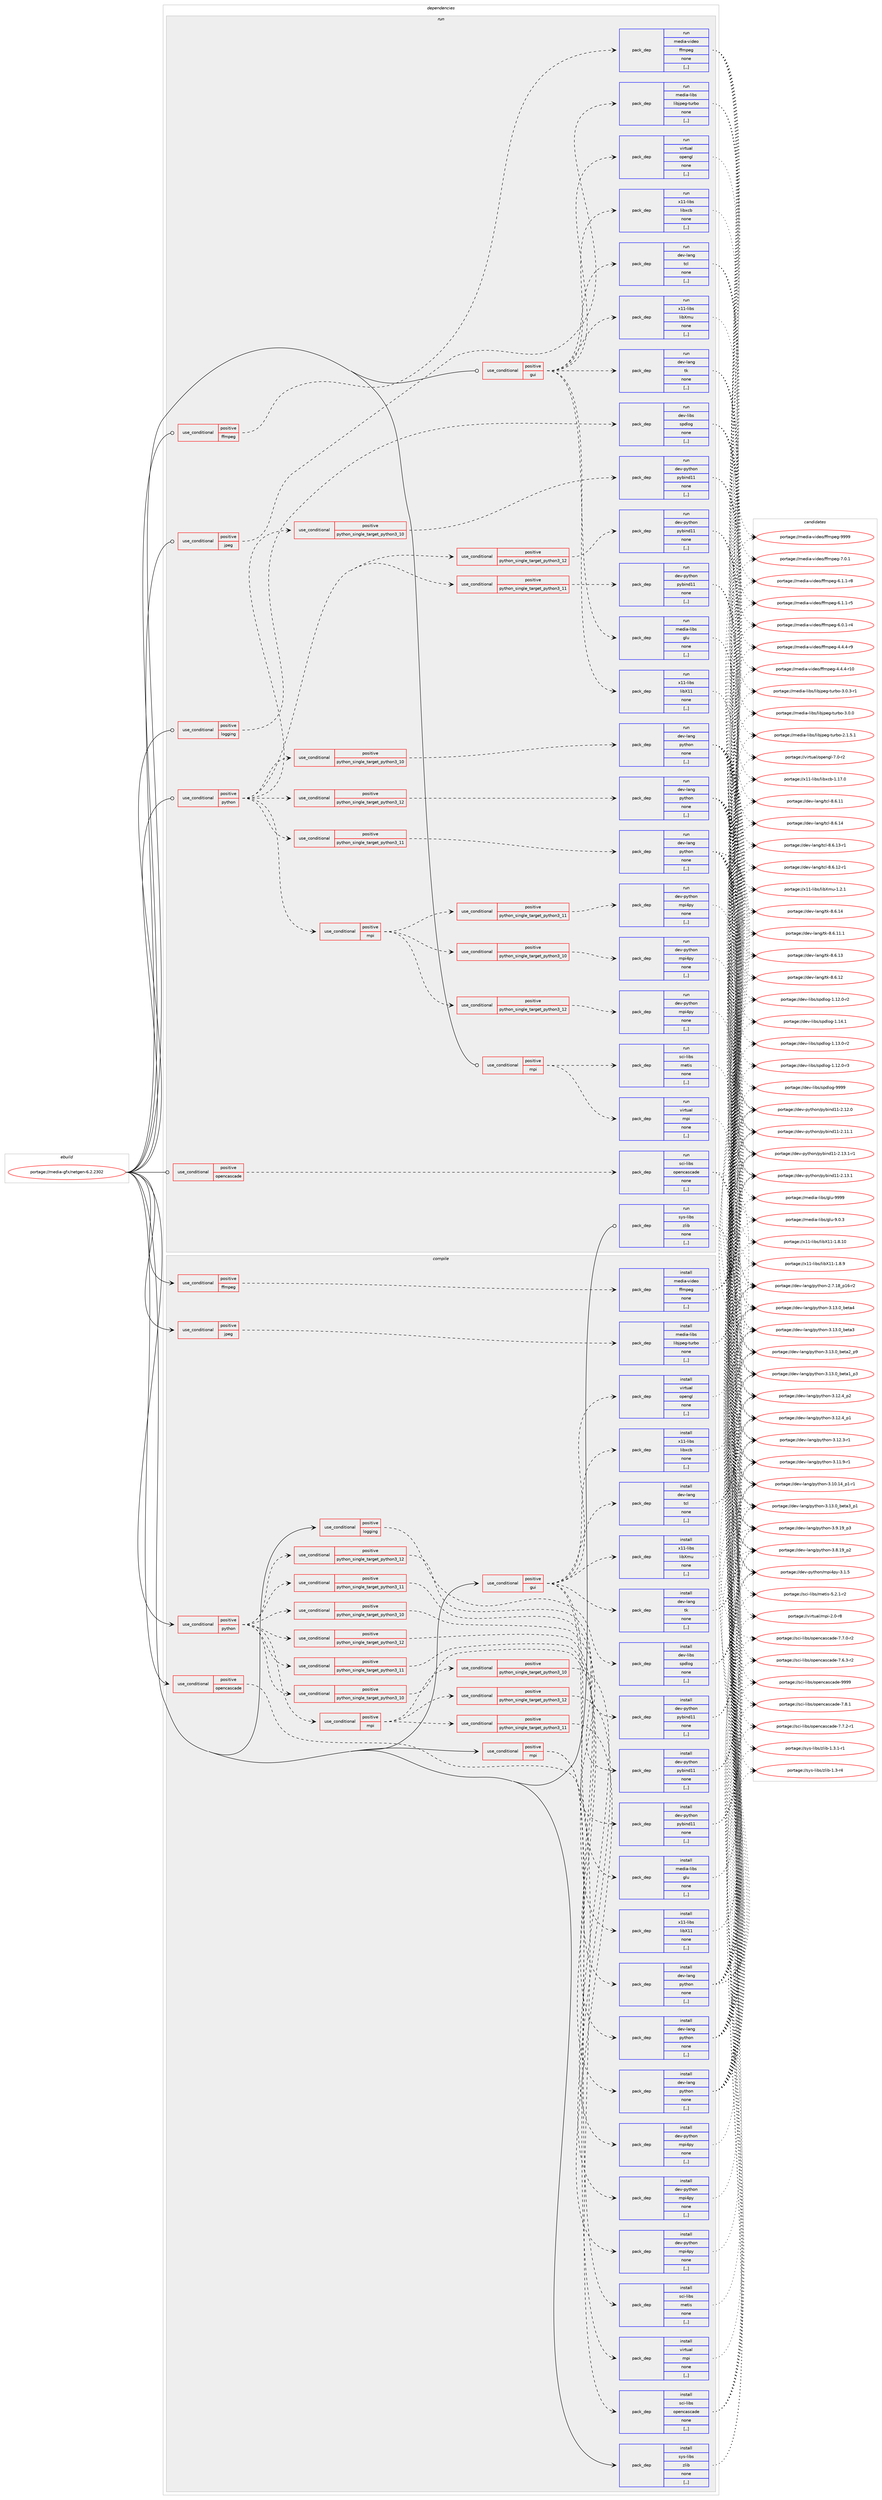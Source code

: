 digraph prolog {

# *************
# Graph options
# *************

newrank=true;
concentrate=true;
compound=true;
graph [rankdir=LR,fontname=Helvetica,fontsize=10,ranksep=1.5];#, ranksep=2.5, nodesep=0.2];
edge  [arrowhead=vee];
node  [fontname=Helvetica,fontsize=10];

# **********
# The ebuild
# **********

subgraph cluster_leftcol {
color=gray;
label=<<i>ebuild</i>>;
id [label="portage://media-gfx/netgen-6.2.2302", color=red, width=4, href="../media-gfx/netgen-6.2.2302.svg"];
}

# ****************
# The dependencies
# ****************

subgraph cluster_midcol {
color=gray;
label=<<i>dependencies</i>>;
subgraph cluster_compile {
fillcolor="#eeeeee";
style=filled;
label=<<i>compile</i>>;
subgraph cond73746 {
dependency292573 [label=<<TABLE BORDER="0" CELLBORDER="1" CELLSPACING="0" CELLPADDING="4"><TR><TD ROWSPAN="3" CELLPADDING="10">use_conditional</TD></TR><TR><TD>positive</TD></TR><TR><TD>ffmpeg</TD></TR></TABLE>>, shape=none, color=red];
subgraph pack216480 {
dependency292574 [label=<<TABLE BORDER="0" CELLBORDER="1" CELLSPACING="0" CELLPADDING="4" WIDTH="220"><TR><TD ROWSPAN="6" CELLPADDING="30">pack_dep</TD></TR><TR><TD WIDTH="110">install</TD></TR><TR><TD>media-video</TD></TR><TR><TD>ffmpeg</TD></TR><TR><TD>none</TD></TR><TR><TD>[,,]</TD></TR></TABLE>>, shape=none, color=blue];
}
dependency292573:e -> dependency292574:w [weight=20,style="dashed",arrowhead="vee"];
}
id:e -> dependency292573:w [weight=20,style="solid",arrowhead="vee"];
subgraph cond73747 {
dependency292575 [label=<<TABLE BORDER="0" CELLBORDER="1" CELLSPACING="0" CELLPADDING="4"><TR><TD ROWSPAN="3" CELLPADDING="10">use_conditional</TD></TR><TR><TD>positive</TD></TR><TR><TD>gui</TD></TR></TABLE>>, shape=none, color=red];
subgraph pack216481 {
dependency292576 [label=<<TABLE BORDER="0" CELLBORDER="1" CELLSPACING="0" CELLPADDING="4" WIDTH="220"><TR><TD ROWSPAN="6" CELLPADDING="30">pack_dep</TD></TR><TR><TD WIDTH="110">install</TD></TR><TR><TD>dev-lang</TD></TR><TR><TD>tcl</TD></TR><TR><TD>none</TD></TR><TR><TD>[,,]</TD></TR></TABLE>>, shape=none, color=blue];
}
dependency292575:e -> dependency292576:w [weight=20,style="dashed",arrowhead="vee"];
subgraph pack216482 {
dependency292577 [label=<<TABLE BORDER="0" CELLBORDER="1" CELLSPACING="0" CELLPADDING="4" WIDTH="220"><TR><TD ROWSPAN="6" CELLPADDING="30">pack_dep</TD></TR><TR><TD WIDTH="110">install</TD></TR><TR><TD>dev-lang</TD></TR><TR><TD>tk</TD></TR><TR><TD>none</TD></TR><TR><TD>[,,]</TD></TR></TABLE>>, shape=none, color=blue];
}
dependency292575:e -> dependency292577:w [weight=20,style="dashed",arrowhead="vee"];
subgraph pack216483 {
dependency292578 [label=<<TABLE BORDER="0" CELLBORDER="1" CELLSPACING="0" CELLPADDING="4" WIDTH="220"><TR><TD ROWSPAN="6" CELLPADDING="30">pack_dep</TD></TR><TR><TD WIDTH="110">install</TD></TR><TR><TD>media-libs</TD></TR><TR><TD>glu</TD></TR><TR><TD>none</TD></TR><TR><TD>[,,]</TD></TR></TABLE>>, shape=none, color=blue];
}
dependency292575:e -> dependency292578:w [weight=20,style="dashed",arrowhead="vee"];
subgraph pack216484 {
dependency292579 [label=<<TABLE BORDER="0" CELLBORDER="1" CELLSPACING="0" CELLPADDING="4" WIDTH="220"><TR><TD ROWSPAN="6" CELLPADDING="30">pack_dep</TD></TR><TR><TD WIDTH="110">install</TD></TR><TR><TD>virtual</TD></TR><TR><TD>opengl</TD></TR><TR><TD>none</TD></TR><TR><TD>[,,]</TD></TR></TABLE>>, shape=none, color=blue];
}
dependency292575:e -> dependency292579:w [weight=20,style="dashed",arrowhead="vee"];
subgraph pack216485 {
dependency292580 [label=<<TABLE BORDER="0" CELLBORDER="1" CELLSPACING="0" CELLPADDING="4" WIDTH="220"><TR><TD ROWSPAN="6" CELLPADDING="30">pack_dep</TD></TR><TR><TD WIDTH="110">install</TD></TR><TR><TD>x11-libs</TD></TR><TR><TD>libX11</TD></TR><TR><TD>none</TD></TR><TR><TD>[,,]</TD></TR></TABLE>>, shape=none, color=blue];
}
dependency292575:e -> dependency292580:w [weight=20,style="dashed",arrowhead="vee"];
subgraph pack216486 {
dependency292581 [label=<<TABLE BORDER="0" CELLBORDER="1" CELLSPACING="0" CELLPADDING="4" WIDTH="220"><TR><TD ROWSPAN="6" CELLPADDING="30">pack_dep</TD></TR><TR><TD WIDTH="110">install</TD></TR><TR><TD>x11-libs</TD></TR><TR><TD>libXmu</TD></TR><TR><TD>none</TD></TR><TR><TD>[,,]</TD></TR></TABLE>>, shape=none, color=blue];
}
dependency292575:e -> dependency292581:w [weight=20,style="dashed",arrowhead="vee"];
subgraph pack216487 {
dependency292582 [label=<<TABLE BORDER="0" CELLBORDER="1" CELLSPACING="0" CELLPADDING="4" WIDTH="220"><TR><TD ROWSPAN="6" CELLPADDING="30">pack_dep</TD></TR><TR><TD WIDTH="110">install</TD></TR><TR><TD>x11-libs</TD></TR><TR><TD>libxcb</TD></TR><TR><TD>none</TD></TR><TR><TD>[,,]</TD></TR></TABLE>>, shape=none, color=blue];
}
dependency292575:e -> dependency292582:w [weight=20,style="dashed",arrowhead="vee"];
}
id:e -> dependency292575:w [weight=20,style="solid",arrowhead="vee"];
subgraph cond73748 {
dependency292583 [label=<<TABLE BORDER="0" CELLBORDER="1" CELLSPACING="0" CELLPADDING="4"><TR><TD ROWSPAN="3" CELLPADDING="10">use_conditional</TD></TR><TR><TD>positive</TD></TR><TR><TD>jpeg</TD></TR></TABLE>>, shape=none, color=red];
subgraph pack216488 {
dependency292584 [label=<<TABLE BORDER="0" CELLBORDER="1" CELLSPACING="0" CELLPADDING="4" WIDTH="220"><TR><TD ROWSPAN="6" CELLPADDING="30">pack_dep</TD></TR><TR><TD WIDTH="110">install</TD></TR><TR><TD>media-libs</TD></TR><TR><TD>libjpeg-turbo</TD></TR><TR><TD>none</TD></TR><TR><TD>[,,]</TD></TR></TABLE>>, shape=none, color=blue];
}
dependency292583:e -> dependency292584:w [weight=20,style="dashed",arrowhead="vee"];
}
id:e -> dependency292583:w [weight=20,style="solid",arrowhead="vee"];
subgraph cond73749 {
dependency292585 [label=<<TABLE BORDER="0" CELLBORDER="1" CELLSPACING="0" CELLPADDING="4"><TR><TD ROWSPAN="3" CELLPADDING="10">use_conditional</TD></TR><TR><TD>positive</TD></TR><TR><TD>logging</TD></TR></TABLE>>, shape=none, color=red];
subgraph pack216489 {
dependency292586 [label=<<TABLE BORDER="0" CELLBORDER="1" CELLSPACING="0" CELLPADDING="4" WIDTH="220"><TR><TD ROWSPAN="6" CELLPADDING="30">pack_dep</TD></TR><TR><TD WIDTH="110">install</TD></TR><TR><TD>dev-libs</TD></TR><TR><TD>spdlog</TD></TR><TR><TD>none</TD></TR><TR><TD>[,,]</TD></TR></TABLE>>, shape=none, color=blue];
}
dependency292585:e -> dependency292586:w [weight=20,style="dashed",arrowhead="vee"];
}
id:e -> dependency292585:w [weight=20,style="solid",arrowhead="vee"];
subgraph cond73750 {
dependency292587 [label=<<TABLE BORDER="0" CELLBORDER="1" CELLSPACING="0" CELLPADDING="4"><TR><TD ROWSPAN="3" CELLPADDING="10">use_conditional</TD></TR><TR><TD>positive</TD></TR><TR><TD>mpi</TD></TR></TABLE>>, shape=none, color=red];
subgraph pack216490 {
dependency292588 [label=<<TABLE BORDER="0" CELLBORDER="1" CELLSPACING="0" CELLPADDING="4" WIDTH="220"><TR><TD ROWSPAN="6" CELLPADDING="30">pack_dep</TD></TR><TR><TD WIDTH="110">install</TD></TR><TR><TD>sci-libs</TD></TR><TR><TD>metis</TD></TR><TR><TD>none</TD></TR><TR><TD>[,,]</TD></TR></TABLE>>, shape=none, color=blue];
}
dependency292587:e -> dependency292588:w [weight=20,style="dashed",arrowhead="vee"];
subgraph pack216491 {
dependency292589 [label=<<TABLE BORDER="0" CELLBORDER="1" CELLSPACING="0" CELLPADDING="4" WIDTH="220"><TR><TD ROWSPAN="6" CELLPADDING="30">pack_dep</TD></TR><TR><TD WIDTH="110">install</TD></TR><TR><TD>virtual</TD></TR><TR><TD>mpi</TD></TR><TR><TD>none</TD></TR><TR><TD>[,,]</TD></TR></TABLE>>, shape=none, color=blue];
}
dependency292587:e -> dependency292589:w [weight=20,style="dashed",arrowhead="vee"];
}
id:e -> dependency292587:w [weight=20,style="solid",arrowhead="vee"];
subgraph cond73751 {
dependency292590 [label=<<TABLE BORDER="0" CELLBORDER="1" CELLSPACING="0" CELLPADDING="4"><TR><TD ROWSPAN="3" CELLPADDING="10">use_conditional</TD></TR><TR><TD>positive</TD></TR><TR><TD>opencascade</TD></TR></TABLE>>, shape=none, color=red];
subgraph pack216492 {
dependency292591 [label=<<TABLE BORDER="0" CELLBORDER="1" CELLSPACING="0" CELLPADDING="4" WIDTH="220"><TR><TD ROWSPAN="6" CELLPADDING="30">pack_dep</TD></TR><TR><TD WIDTH="110">install</TD></TR><TR><TD>sci-libs</TD></TR><TR><TD>opencascade</TD></TR><TR><TD>none</TD></TR><TR><TD>[,,]</TD></TR></TABLE>>, shape=none, color=blue];
}
dependency292590:e -> dependency292591:w [weight=20,style="dashed",arrowhead="vee"];
}
id:e -> dependency292590:w [weight=20,style="solid",arrowhead="vee"];
subgraph cond73752 {
dependency292592 [label=<<TABLE BORDER="0" CELLBORDER="1" CELLSPACING="0" CELLPADDING="4"><TR><TD ROWSPAN="3" CELLPADDING="10">use_conditional</TD></TR><TR><TD>positive</TD></TR><TR><TD>python</TD></TR></TABLE>>, shape=none, color=red];
subgraph cond73753 {
dependency292593 [label=<<TABLE BORDER="0" CELLBORDER="1" CELLSPACING="0" CELLPADDING="4"><TR><TD ROWSPAN="3" CELLPADDING="10">use_conditional</TD></TR><TR><TD>positive</TD></TR><TR><TD>python_single_target_python3_10</TD></TR></TABLE>>, shape=none, color=red];
subgraph pack216493 {
dependency292594 [label=<<TABLE BORDER="0" CELLBORDER="1" CELLSPACING="0" CELLPADDING="4" WIDTH="220"><TR><TD ROWSPAN="6" CELLPADDING="30">pack_dep</TD></TR><TR><TD WIDTH="110">install</TD></TR><TR><TD>dev-lang</TD></TR><TR><TD>python</TD></TR><TR><TD>none</TD></TR><TR><TD>[,,]</TD></TR></TABLE>>, shape=none, color=blue];
}
dependency292593:e -> dependency292594:w [weight=20,style="dashed",arrowhead="vee"];
}
dependency292592:e -> dependency292593:w [weight=20,style="dashed",arrowhead="vee"];
subgraph cond73754 {
dependency292595 [label=<<TABLE BORDER="0" CELLBORDER="1" CELLSPACING="0" CELLPADDING="4"><TR><TD ROWSPAN="3" CELLPADDING="10">use_conditional</TD></TR><TR><TD>positive</TD></TR><TR><TD>python_single_target_python3_11</TD></TR></TABLE>>, shape=none, color=red];
subgraph pack216494 {
dependency292596 [label=<<TABLE BORDER="0" CELLBORDER="1" CELLSPACING="0" CELLPADDING="4" WIDTH="220"><TR><TD ROWSPAN="6" CELLPADDING="30">pack_dep</TD></TR><TR><TD WIDTH="110">install</TD></TR><TR><TD>dev-lang</TD></TR><TR><TD>python</TD></TR><TR><TD>none</TD></TR><TR><TD>[,,]</TD></TR></TABLE>>, shape=none, color=blue];
}
dependency292595:e -> dependency292596:w [weight=20,style="dashed",arrowhead="vee"];
}
dependency292592:e -> dependency292595:w [weight=20,style="dashed",arrowhead="vee"];
subgraph cond73755 {
dependency292597 [label=<<TABLE BORDER="0" CELLBORDER="1" CELLSPACING="0" CELLPADDING="4"><TR><TD ROWSPAN="3" CELLPADDING="10">use_conditional</TD></TR><TR><TD>positive</TD></TR><TR><TD>python_single_target_python3_12</TD></TR></TABLE>>, shape=none, color=red];
subgraph pack216495 {
dependency292598 [label=<<TABLE BORDER="0" CELLBORDER="1" CELLSPACING="0" CELLPADDING="4" WIDTH="220"><TR><TD ROWSPAN="6" CELLPADDING="30">pack_dep</TD></TR><TR><TD WIDTH="110">install</TD></TR><TR><TD>dev-lang</TD></TR><TR><TD>python</TD></TR><TR><TD>none</TD></TR><TR><TD>[,,]</TD></TR></TABLE>>, shape=none, color=blue];
}
dependency292597:e -> dependency292598:w [weight=20,style="dashed",arrowhead="vee"];
}
dependency292592:e -> dependency292597:w [weight=20,style="dashed",arrowhead="vee"];
subgraph cond73756 {
dependency292599 [label=<<TABLE BORDER="0" CELLBORDER="1" CELLSPACING="0" CELLPADDING="4"><TR><TD ROWSPAN="3" CELLPADDING="10">use_conditional</TD></TR><TR><TD>positive</TD></TR><TR><TD>python_single_target_python3_10</TD></TR></TABLE>>, shape=none, color=red];
subgraph pack216496 {
dependency292600 [label=<<TABLE BORDER="0" CELLBORDER="1" CELLSPACING="0" CELLPADDING="4" WIDTH="220"><TR><TD ROWSPAN="6" CELLPADDING="30">pack_dep</TD></TR><TR><TD WIDTH="110">install</TD></TR><TR><TD>dev-python</TD></TR><TR><TD>pybind11</TD></TR><TR><TD>none</TD></TR><TR><TD>[,,]</TD></TR></TABLE>>, shape=none, color=blue];
}
dependency292599:e -> dependency292600:w [weight=20,style="dashed",arrowhead="vee"];
}
dependency292592:e -> dependency292599:w [weight=20,style="dashed",arrowhead="vee"];
subgraph cond73757 {
dependency292601 [label=<<TABLE BORDER="0" CELLBORDER="1" CELLSPACING="0" CELLPADDING="4"><TR><TD ROWSPAN="3" CELLPADDING="10">use_conditional</TD></TR><TR><TD>positive</TD></TR><TR><TD>python_single_target_python3_11</TD></TR></TABLE>>, shape=none, color=red];
subgraph pack216497 {
dependency292602 [label=<<TABLE BORDER="0" CELLBORDER="1" CELLSPACING="0" CELLPADDING="4" WIDTH="220"><TR><TD ROWSPAN="6" CELLPADDING="30">pack_dep</TD></TR><TR><TD WIDTH="110">install</TD></TR><TR><TD>dev-python</TD></TR><TR><TD>pybind11</TD></TR><TR><TD>none</TD></TR><TR><TD>[,,]</TD></TR></TABLE>>, shape=none, color=blue];
}
dependency292601:e -> dependency292602:w [weight=20,style="dashed",arrowhead="vee"];
}
dependency292592:e -> dependency292601:w [weight=20,style="dashed",arrowhead="vee"];
subgraph cond73758 {
dependency292603 [label=<<TABLE BORDER="0" CELLBORDER="1" CELLSPACING="0" CELLPADDING="4"><TR><TD ROWSPAN="3" CELLPADDING="10">use_conditional</TD></TR><TR><TD>positive</TD></TR><TR><TD>python_single_target_python3_12</TD></TR></TABLE>>, shape=none, color=red];
subgraph pack216498 {
dependency292604 [label=<<TABLE BORDER="0" CELLBORDER="1" CELLSPACING="0" CELLPADDING="4" WIDTH="220"><TR><TD ROWSPAN="6" CELLPADDING="30">pack_dep</TD></TR><TR><TD WIDTH="110">install</TD></TR><TR><TD>dev-python</TD></TR><TR><TD>pybind11</TD></TR><TR><TD>none</TD></TR><TR><TD>[,,]</TD></TR></TABLE>>, shape=none, color=blue];
}
dependency292603:e -> dependency292604:w [weight=20,style="dashed",arrowhead="vee"];
}
dependency292592:e -> dependency292603:w [weight=20,style="dashed",arrowhead="vee"];
subgraph cond73759 {
dependency292605 [label=<<TABLE BORDER="0" CELLBORDER="1" CELLSPACING="0" CELLPADDING="4"><TR><TD ROWSPAN="3" CELLPADDING="10">use_conditional</TD></TR><TR><TD>positive</TD></TR><TR><TD>mpi</TD></TR></TABLE>>, shape=none, color=red];
subgraph cond73760 {
dependency292606 [label=<<TABLE BORDER="0" CELLBORDER="1" CELLSPACING="0" CELLPADDING="4"><TR><TD ROWSPAN="3" CELLPADDING="10">use_conditional</TD></TR><TR><TD>positive</TD></TR><TR><TD>python_single_target_python3_10</TD></TR></TABLE>>, shape=none, color=red];
subgraph pack216499 {
dependency292607 [label=<<TABLE BORDER="0" CELLBORDER="1" CELLSPACING="0" CELLPADDING="4" WIDTH="220"><TR><TD ROWSPAN="6" CELLPADDING="30">pack_dep</TD></TR><TR><TD WIDTH="110">install</TD></TR><TR><TD>dev-python</TD></TR><TR><TD>mpi4py</TD></TR><TR><TD>none</TD></TR><TR><TD>[,,]</TD></TR></TABLE>>, shape=none, color=blue];
}
dependency292606:e -> dependency292607:w [weight=20,style="dashed",arrowhead="vee"];
}
dependency292605:e -> dependency292606:w [weight=20,style="dashed",arrowhead="vee"];
subgraph cond73761 {
dependency292608 [label=<<TABLE BORDER="0" CELLBORDER="1" CELLSPACING="0" CELLPADDING="4"><TR><TD ROWSPAN="3" CELLPADDING="10">use_conditional</TD></TR><TR><TD>positive</TD></TR><TR><TD>python_single_target_python3_11</TD></TR></TABLE>>, shape=none, color=red];
subgraph pack216500 {
dependency292609 [label=<<TABLE BORDER="0" CELLBORDER="1" CELLSPACING="0" CELLPADDING="4" WIDTH="220"><TR><TD ROWSPAN="6" CELLPADDING="30">pack_dep</TD></TR><TR><TD WIDTH="110">install</TD></TR><TR><TD>dev-python</TD></TR><TR><TD>mpi4py</TD></TR><TR><TD>none</TD></TR><TR><TD>[,,]</TD></TR></TABLE>>, shape=none, color=blue];
}
dependency292608:e -> dependency292609:w [weight=20,style="dashed",arrowhead="vee"];
}
dependency292605:e -> dependency292608:w [weight=20,style="dashed",arrowhead="vee"];
subgraph cond73762 {
dependency292610 [label=<<TABLE BORDER="0" CELLBORDER="1" CELLSPACING="0" CELLPADDING="4"><TR><TD ROWSPAN="3" CELLPADDING="10">use_conditional</TD></TR><TR><TD>positive</TD></TR><TR><TD>python_single_target_python3_12</TD></TR></TABLE>>, shape=none, color=red];
subgraph pack216501 {
dependency292611 [label=<<TABLE BORDER="0" CELLBORDER="1" CELLSPACING="0" CELLPADDING="4" WIDTH="220"><TR><TD ROWSPAN="6" CELLPADDING="30">pack_dep</TD></TR><TR><TD WIDTH="110">install</TD></TR><TR><TD>dev-python</TD></TR><TR><TD>mpi4py</TD></TR><TR><TD>none</TD></TR><TR><TD>[,,]</TD></TR></TABLE>>, shape=none, color=blue];
}
dependency292610:e -> dependency292611:w [weight=20,style="dashed",arrowhead="vee"];
}
dependency292605:e -> dependency292610:w [weight=20,style="dashed",arrowhead="vee"];
}
dependency292592:e -> dependency292605:w [weight=20,style="dashed",arrowhead="vee"];
}
id:e -> dependency292592:w [weight=20,style="solid",arrowhead="vee"];
subgraph pack216502 {
dependency292612 [label=<<TABLE BORDER="0" CELLBORDER="1" CELLSPACING="0" CELLPADDING="4" WIDTH="220"><TR><TD ROWSPAN="6" CELLPADDING="30">pack_dep</TD></TR><TR><TD WIDTH="110">install</TD></TR><TR><TD>sys-libs</TD></TR><TR><TD>zlib</TD></TR><TR><TD>none</TD></TR><TR><TD>[,,]</TD></TR></TABLE>>, shape=none, color=blue];
}
id:e -> dependency292612:w [weight=20,style="solid",arrowhead="vee"];
}
subgraph cluster_compileandrun {
fillcolor="#eeeeee";
style=filled;
label=<<i>compile and run</i>>;
}
subgraph cluster_run {
fillcolor="#eeeeee";
style=filled;
label=<<i>run</i>>;
subgraph cond73763 {
dependency292613 [label=<<TABLE BORDER="0" CELLBORDER="1" CELLSPACING="0" CELLPADDING="4"><TR><TD ROWSPAN="3" CELLPADDING="10">use_conditional</TD></TR><TR><TD>positive</TD></TR><TR><TD>ffmpeg</TD></TR></TABLE>>, shape=none, color=red];
subgraph pack216503 {
dependency292614 [label=<<TABLE BORDER="0" CELLBORDER="1" CELLSPACING="0" CELLPADDING="4" WIDTH="220"><TR><TD ROWSPAN="6" CELLPADDING="30">pack_dep</TD></TR><TR><TD WIDTH="110">run</TD></TR><TR><TD>media-video</TD></TR><TR><TD>ffmpeg</TD></TR><TR><TD>none</TD></TR><TR><TD>[,,]</TD></TR></TABLE>>, shape=none, color=blue];
}
dependency292613:e -> dependency292614:w [weight=20,style="dashed",arrowhead="vee"];
}
id:e -> dependency292613:w [weight=20,style="solid",arrowhead="odot"];
subgraph cond73764 {
dependency292615 [label=<<TABLE BORDER="0" CELLBORDER="1" CELLSPACING="0" CELLPADDING="4"><TR><TD ROWSPAN="3" CELLPADDING="10">use_conditional</TD></TR><TR><TD>positive</TD></TR><TR><TD>gui</TD></TR></TABLE>>, shape=none, color=red];
subgraph pack216504 {
dependency292616 [label=<<TABLE BORDER="0" CELLBORDER="1" CELLSPACING="0" CELLPADDING="4" WIDTH="220"><TR><TD ROWSPAN="6" CELLPADDING="30">pack_dep</TD></TR><TR><TD WIDTH="110">run</TD></TR><TR><TD>dev-lang</TD></TR><TR><TD>tcl</TD></TR><TR><TD>none</TD></TR><TR><TD>[,,]</TD></TR></TABLE>>, shape=none, color=blue];
}
dependency292615:e -> dependency292616:w [weight=20,style="dashed",arrowhead="vee"];
subgraph pack216505 {
dependency292617 [label=<<TABLE BORDER="0" CELLBORDER="1" CELLSPACING="0" CELLPADDING="4" WIDTH="220"><TR><TD ROWSPAN="6" CELLPADDING="30">pack_dep</TD></TR><TR><TD WIDTH="110">run</TD></TR><TR><TD>dev-lang</TD></TR><TR><TD>tk</TD></TR><TR><TD>none</TD></TR><TR><TD>[,,]</TD></TR></TABLE>>, shape=none, color=blue];
}
dependency292615:e -> dependency292617:w [weight=20,style="dashed",arrowhead="vee"];
subgraph pack216506 {
dependency292618 [label=<<TABLE BORDER="0" CELLBORDER="1" CELLSPACING="0" CELLPADDING="4" WIDTH="220"><TR><TD ROWSPAN="6" CELLPADDING="30">pack_dep</TD></TR><TR><TD WIDTH="110">run</TD></TR><TR><TD>media-libs</TD></TR><TR><TD>glu</TD></TR><TR><TD>none</TD></TR><TR><TD>[,,]</TD></TR></TABLE>>, shape=none, color=blue];
}
dependency292615:e -> dependency292618:w [weight=20,style="dashed",arrowhead="vee"];
subgraph pack216507 {
dependency292619 [label=<<TABLE BORDER="0" CELLBORDER="1" CELLSPACING="0" CELLPADDING="4" WIDTH="220"><TR><TD ROWSPAN="6" CELLPADDING="30">pack_dep</TD></TR><TR><TD WIDTH="110">run</TD></TR><TR><TD>virtual</TD></TR><TR><TD>opengl</TD></TR><TR><TD>none</TD></TR><TR><TD>[,,]</TD></TR></TABLE>>, shape=none, color=blue];
}
dependency292615:e -> dependency292619:w [weight=20,style="dashed",arrowhead="vee"];
subgraph pack216508 {
dependency292620 [label=<<TABLE BORDER="0" CELLBORDER="1" CELLSPACING="0" CELLPADDING="4" WIDTH="220"><TR><TD ROWSPAN="6" CELLPADDING="30">pack_dep</TD></TR><TR><TD WIDTH="110">run</TD></TR><TR><TD>x11-libs</TD></TR><TR><TD>libX11</TD></TR><TR><TD>none</TD></TR><TR><TD>[,,]</TD></TR></TABLE>>, shape=none, color=blue];
}
dependency292615:e -> dependency292620:w [weight=20,style="dashed",arrowhead="vee"];
subgraph pack216509 {
dependency292621 [label=<<TABLE BORDER="0" CELLBORDER="1" CELLSPACING="0" CELLPADDING="4" WIDTH="220"><TR><TD ROWSPAN="6" CELLPADDING="30">pack_dep</TD></TR><TR><TD WIDTH="110">run</TD></TR><TR><TD>x11-libs</TD></TR><TR><TD>libXmu</TD></TR><TR><TD>none</TD></TR><TR><TD>[,,]</TD></TR></TABLE>>, shape=none, color=blue];
}
dependency292615:e -> dependency292621:w [weight=20,style="dashed",arrowhead="vee"];
subgraph pack216510 {
dependency292622 [label=<<TABLE BORDER="0" CELLBORDER="1" CELLSPACING="0" CELLPADDING="4" WIDTH="220"><TR><TD ROWSPAN="6" CELLPADDING="30">pack_dep</TD></TR><TR><TD WIDTH="110">run</TD></TR><TR><TD>x11-libs</TD></TR><TR><TD>libxcb</TD></TR><TR><TD>none</TD></TR><TR><TD>[,,]</TD></TR></TABLE>>, shape=none, color=blue];
}
dependency292615:e -> dependency292622:w [weight=20,style="dashed",arrowhead="vee"];
}
id:e -> dependency292615:w [weight=20,style="solid",arrowhead="odot"];
subgraph cond73765 {
dependency292623 [label=<<TABLE BORDER="0" CELLBORDER="1" CELLSPACING="0" CELLPADDING="4"><TR><TD ROWSPAN="3" CELLPADDING="10">use_conditional</TD></TR><TR><TD>positive</TD></TR><TR><TD>jpeg</TD></TR></TABLE>>, shape=none, color=red];
subgraph pack216511 {
dependency292624 [label=<<TABLE BORDER="0" CELLBORDER="1" CELLSPACING="0" CELLPADDING="4" WIDTH="220"><TR><TD ROWSPAN="6" CELLPADDING="30">pack_dep</TD></TR><TR><TD WIDTH="110">run</TD></TR><TR><TD>media-libs</TD></TR><TR><TD>libjpeg-turbo</TD></TR><TR><TD>none</TD></TR><TR><TD>[,,]</TD></TR></TABLE>>, shape=none, color=blue];
}
dependency292623:e -> dependency292624:w [weight=20,style="dashed",arrowhead="vee"];
}
id:e -> dependency292623:w [weight=20,style="solid",arrowhead="odot"];
subgraph cond73766 {
dependency292625 [label=<<TABLE BORDER="0" CELLBORDER="1" CELLSPACING="0" CELLPADDING="4"><TR><TD ROWSPAN="3" CELLPADDING="10">use_conditional</TD></TR><TR><TD>positive</TD></TR><TR><TD>logging</TD></TR></TABLE>>, shape=none, color=red];
subgraph pack216512 {
dependency292626 [label=<<TABLE BORDER="0" CELLBORDER="1" CELLSPACING="0" CELLPADDING="4" WIDTH="220"><TR><TD ROWSPAN="6" CELLPADDING="30">pack_dep</TD></TR><TR><TD WIDTH="110">run</TD></TR><TR><TD>dev-libs</TD></TR><TR><TD>spdlog</TD></TR><TR><TD>none</TD></TR><TR><TD>[,,]</TD></TR></TABLE>>, shape=none, color=blue];
}
dependency292625:e -> dependency292626:w [weight=20,style="dashed",arrowhead="vee"];
}
id:e -> dependency292625:w [weight=20,style="solid",arrowhead="odot"];
subgraph cond73767 {
dependency292627 [label=<<TABLE BORDER="0" CELLBORDER="1" CELLSPACING="0" CELLPADDING="4"><TR><TD ROWSPAN="3" CELLPADDING="10">use_conditional</TD></TR><TR><TD>positive</TD></TR><TR><TD>mpi</TD></TR></TABLE>>, shape=none, color=red];
subgraph pack216513 {
dependency292628 [label=<<TABLE BORDER="0" CELLBORDER="1" CELLSPACING="0" CELLPADDING="4" WIDTH="220"><TR><TD ROWSPAN="6" CELLPADDING="30">pack_dep</TD></TR><TR><TD WIDTH="110">run</TD></TR><TR><TD>sci-libs</TD></TR><TR><TD>metis</TD></TR><TR><TD>none</TD></TR><TR><TD>[,,]</TD></TR></TABLE>>, shape=none, color=blue];
}
dependency292627:e -> dependency292628:w [weight=20,style="dashed",arrowhead="vee"];
subgraph pack216514 {
dependency292629 [label=<<TABLE BORDER="0" CELLBORDER="1" CELLSPACING="0" CELLPADDING="4" WIDTH="220"><TR><TD ROWSPAN="6" CELLPADDING="30">pack_dep</TD></TR><TR><TD WIDTH="110">run</TD></TR><TR><TD>virtual</TD></TR><TR><TD>mpi</TD></TR><TR><TD>none</TD></TR><TR><TD>[,,]</TD></TR></TABLE>>, shape=none, color=blue];
}
dependency292627:e -> dependency292629:w [weight=20,style="dashed",arrowhead="vee"];
}
id:e -> dependency292627:w [weight=20,style="solid",arrowhead="odot"];
subgraph cond73768 {
dependency292630 [label=<<TABLE BORDER="0" CELLBORDER="1" CELLSPACING="0" CELLPADDING="4"><TR><TD ROWSPAN="3" CELLPADDING="10">use_conditional</TD></TR><TR><TD>positive</TD></TR><TR><TD>opencascade</TD></TR></TABLE>>, shape=none, color=red];
subgraph pack216515 {
dependency292631 [label=<<TABLE BORDER="0" CELLBORDER="1" CELLSPACING="0" CELLPADDING="4" WIDTH="220"><TR><TD ROWSPAN="6" CELLPADDING="30">pack_dep</TD></TR><TR><TD WIDTH="110">run</TD></TR><TR><TD>sci-libs</TD></TR><TR><TD>opencascade</TD></TR><TR><TD>none</TD></TR><TR><TD>[,,]</TD></TR></TABLE>>, shape=none, color=blue];
}
dependency292630:e -> dependency292631:w [weight=20,style="dashed",arrowhead="vee"];
}
id:e -> dependency292630:w [weight=20,style="solid",arrowhead="odot"];
subgraph cond73769 {
dependency292632 [label=<<TABLE BORDER="0" CELLBORDER="1" CELLSPACING="0" CELLPADDING="4"><TR><TD ROWSPAN="3" CELLPADDING="10">use_conditional</TD></TR><TR><TD>positive</TD></TR><TR><TD>python</TD></TR></TABLE>>, shape=none, color=red];
subgraph cond73770 {
dependency292633 [label=<<TABLE BORDER="0" CELLBORDER="1" CELLSPACING="0" CELLPADDING="4"><TR><TD ROWSPAN="3" CELLPADDING="10">use_conditional</TD></TR><TR><TD>positive</TD></TR><TR><TD>python_single_target_python3_10</TD></TR></TABLE>>, shape=none, color=red];
subgraph pack216516 {
dependency292634 [label=<<TABLE BORDER="0" CELLBORDER="1" CELLSPACING="0" CELLPADDING="4" WIDTH="220"><TR><TD ROWSPAN="6" CELLPADDING="30">pack_dep</TD></TR><TR><TD WIDTH="110">run</TD></TR><TR><TD>dev-lang</TD></TR><TR><TD>python</TD></TR><TR><TD>none</TD></TR><TR><TD>[,,]</TD></TR></TABLE>>, shape=none, color=blue];
}
dependency292633:e -> dependency292634:w [weight=20,style="dashed",arrowhead="vee"];
}
dependency292632:e -> dependency292633:w [weight=20,style="dashed",arrowhead="vee"];
subgraph cond73771 {
dependency292635 [label=<<TABLE BORDER="0" CELLBORDER="1" CELLSPACING="0" CELLPADDING="4"><TR><TD ROWSPAN="3" CELLPADDING="10">use_conditional</TD></TR><TR><TD>positive</TD></TR><TR><TD>python_single_target_python3_11</TD></TR></TABLE>>, shape=none, color=red];
subgraph pack216517 {
dependency292636 [label=<<TABLE BORDER="0" CELLBORDER="1" CELLSPACING="0" CELLPADDING="4" WIDTH="220"><TR><TD ROWSPAN="6" CELLPADDING="30">pack_dep</TD></TR><TR><TD WIDTH="110">run</TD></TR><TR><TD>dev-lang</TD></TR><TR><TD>python</TD></TR><TR><TD>none</TD></TR><TR><TD>[,,]</TD></TR></TABLE>>, shape=none, color=blue];
}
dependency292635:e -> dependency292636:w [weight=20,style="dashed",arrowhead="vee"];
}
dependency292632:e -> dependency292635:w [weight=20,style="dashed",arrowhead="vee"];
subgraph cond73772 {
dependency292637 [label=<<TABLE BORDER="0" CELLBORDER="1" CELLSPACING="0" CELLPADDING="4"><TR><TD ROWSPAN="3" CELLPADDING="10">use_conditional</TD></TR><TR><TD>positive</TD></TR><TR><TD>python_single_target_python3_12</TD></TR></TABLE>>, shape=none, color=red];
subgraph pack216518 {
dependency292638 [label=<<TABLE BORDER="0" CELLBORDER="1" CELLSPACING="0" CELLPADDING="4" WIDTH="220"><TR><TD ROWSPAN="6" CELLPADDING="30">pack_dep</TD></TR><TR><TD WIDTH="110">run</TD></TR><TR><TD>dev-lang</TD></TR><TR><TD>python</TD></TR><TR><TD>none</TD></TR><TR><TD>[,,]</TD></TR></TABLE>>, shape=none, color=blue];
}
dependency292637:e -> dependency292638:w [weight=20,style="dashed",arrowhead="vee"];
}
dependency292632:e -> dependency292637:w [weight=20,style="dashed",arrowhead="vee"];
subgraph cond73773 {
dependency292639 [label=<<TABLE BORDER="0" CELLBORDER="1" CELLSPACING="0" CELLPADDING="4"><TR><TD ROWSPAN="3" CELLPADDING="10">use_conditional</TD></TR><TR><TD>positive</TD></TR><TR><TD>python_single_target_python3_10</TD></TR></TABLE>>, shape=none, color=red];
subgraph pack216519 {
dependency292640 [label=<<TABLE BORDER="0" CELLBORDER="1" CELLSPACING="0" CELLPADDING="4" WIDTH="220"><TR><TD ROWSPAN="6" CELLPADDING="30">pack_dep</TD></TR><TR><TD WIDTH="110">run</TD></TR><TR><TD>dev-python</TD></TR><TR><TD>pybind11</TD></TR><TR><TD>none</TD></TR><TR><TD>[,,]</TD></TR></TABLE>>, shape=none, color=blue];
}
dependency292639:e -> dependency292640:w [weight=20,style="dashed",arrowhead="vee"];
}
dependency292632:e -> dependency292639:w [weight=20,style="dashed",arrowhead="vee"];
subgraph cond73774 {
dependency292641 [label=<<TABLE BORDER="0" CELLBORDER="1" CELLSPACING="0" CELLPADDING="4"><TR><TD ROWSPAN="3" CELLPADDING="10">use_conditional</TD></TR><TR><TD>positive</TD></TR><TR><TD>python_single_target_python3_11</TD></TR></TABLE>>, shape=none, color=red];
subgraph pack216520 {
dependency292642 [label=<<TABLE BORDER="0" CELLBORDER="1" CELLSPACING="0" CELLPADDING="4" WIDTH="220"><TR><TD ROWSPAN="6" CELLPADDING="30">pack_dep</TD></TR><TR><TD WIDTH="110">run</TD></TR><TR><TD>dev-python</TD></TR><TR><TD>pybind11</TD></TR><TR><TD>none</TD></TR><TR><TD>[,,]</TD></TR></TABLE>>, shape=none, color=blue];
}
dependency292641:e -> dependency292642:w [weight=20,style="dashed",arrowhead="vee"];
}
dependency292632:e -> dependency292641:w [weight=20,style="dashed",arrowhead="vee"];
subgraph cond73775 {
dependency292643 [label=<<TABLE BORDER="0" CELLBORDER="1" CELLSPACING="0" CELLPADDING="4"><TR><TD ROWSPAN="3" CELLPADDING="10">use_conditional</TD></TR><TR><TD>positive</TD></TR><TR><TD>python_single_target_python3_12</TD></TR></TABLE>>, shape=none, color=red];
subgraph pack216521 {
dependency292644 [label=<<TABLE BORDER="0" CELLBORDER="1" CELLSPACING="0" CELLPADDING="4" WIDTH="220"><TR><TD ROWSPAN="6" CELLPADDING="30">pack_dep</TD></TR><TR><TD WIDTH="110">run</TD></TR><TR><TD>dev-python</TD></TR><TR><TD>pybind11</TD></TR><TR><TD>none</TD></TR><TR><TD>[,,]</TD></TR></TABLE>>, shape=none, color=blue];
}
dependency292643:e -> dependency292644:w [weight=20,style="dashed",arrowhead="vee"];
}
dependency292632:e -> dependency292643:w [weight=20,style="dashed",arrowhead="vee"];
subgraph cond73776 {
dependency292645 [label=<<TABLE BORDER="0" CELLBORDER="1" CELLSPACING="0" CELLPADDING="4"><TR><TD ROWSPAN="3" CELLPADDING="10">use_conditional</TD></TR><TR><TD>positive</TD></TR><TR><TD>mpi</TD></TR></TABLE>>, shape=none, color=red];
subgraph cond73777 {
dependency292646 [label=<<TABLE BORDER="0" CELLBORDER="1" CELLSPACING="0" CELLPADDING="4"><TR><TD ROWSPAN="3" CELLPADDING="10">use_conditional</TD></TR><TR><TD>positive</TD></TR><TR><TD>python_single_target_python3_10</TD></TR></TABLE>>, shape=none, color=red];
subgraph pack216522 {
dependency292647 [label=<<TABLE BORDER="0" CELLBORDER="1" CELLSPACING="0" CELLPADDING="4" WIDTH="220"><TR><TD ROWSPAN="6" CELLPADDING="30">pack_dep</TD></TR><TR><TD WIDTH="110">run</TD></TR><TR><TD>dev-python</TD></TR><TR><TD>mpi4py</TD></TR><TR><TD>none</TD></TR><TR><TD>[,,]</TD></TR></TABLE>>, shape=none, color=blue];
}
dependency292646:e -> dependency292647:w [weight=20,style="dashed",arrowhead="vee"];
}
dependency292645:e -> dependency292646:w [weight=20,style="dashed",arrowhead="vee"];
subgraph cond73778 {
dependency292648 [label=<<TABLE BORDER="0" CELLBORDER="1" CELLSPACING="0" CELLPADDING="4"><TR><TD ROWSPAN="3" CELLPADDING="10">use_conditional</TD></TR><TR><TD>positive</TD></TR><TR><TD>python_single_target_python3_11</TD></TR></TABLE>>, shape=none, color=red];
subgraph pack216523 {
dependency292649 [label=<<TABLE BORDER="0" CELLBORDER="1" CELLSPACING="0" CELLPADDING="4" WIDTH="220"><TR><TD ROWSPAN="6" CELLPADDING="30">pack_dep</TD></TR><TR><TD WIDTH="110">run</TD></TR><TR><TD>dev-python</TD></TR><TR><TD>mpi4py</TD></TR><TR><TD>none</TD></TR><TR><TD>[,,]</TD></TR></TABLE>>, shape=none, color=blue];
}
dependency292648:e -> dependency292649:w [weight=20,style="dashed",arrowhead="vee"];
}
dependency292645:e -> dependency292648:w [weight=20,style="dashed",arrowhead="vee"];
subgraph cond73779 {
dependency292650 [label=<<TABLE BORDER="0" CELLBORDER="1" CELLSPACING="0" CELLPADDING="4"><TR><TD ROWSPAN="3" CELLPADDING="10">use_conditional</TD></TR><TR><TD>positive</TD></TR><TR><TD>python_single_target_python3_12</TD></TR></TABLE>>, shape=none, color=red];
subgraph pack216524 {
dependency292651 [label=<<TABLE BORDER="0" CELLBORDER="1" CELLSPACING="0" CELLPADDING="4" WIDTH="220"><TR><TD ROWSPAN="6" CELLPADDING="30">pack_dep</TD></TR><TR><TD WIDTH="110">run</TD></TR><TR><TD>dev-python</TD></TR><TR><TD>mpi4py</TD></TR><TR><TD>none</TD></TR><TR><TD>[,,]</TD></TR></TABLE>>, shape=none, color=blue];
}
dependency292650:e -> dependency292651:w [weight=20,style="dashed",arrowhead="vee"];
}
dependency292645:e -> dependency292650:w [weight=20,style="dashed",arrowhead="vee"];
}
dependency292632:e -> dependency292645:w [weight=20,style="dashed",arrowhead="vee"];
}
id:e -> dependency292632:w [weight=20,style="solid",arrowhead="odot"];
subgraph pack216525 {
dependency292652 [label=<<TABLE BORDER="0" CELLBORDER="1" CELLSPACING="0" CELLPADDING="4" WIDTH="220"><TR><TD ROWSPAN="6" CELLPADDING="30">pack_dep</TD></TR><TR><TD WIDTH="110">run</TD></TR><TR><TD>sys-libs</TD></TR><TR><TD>zlib</TD></TR><TR><TD>none</TD></TR><TR><TD>[,,]</TD></TR></TABLE>>, shape=none, color=blue];
}
id:e -> dependency292652:w [weight=20,style="solid",arrowhead="odot"];
}
}

# **************
# The candidates
# **************

subgraph cluster_choices {
rank=same;
color=gray;
label=<<i>candidates</i>>;

subgraph choice216480 {
color=black;
nodesep=1;
choice1091011001059745118105100101111471021021091121011034557575757 [label="portage://media-video/ffmpeg-9999", color=red, width=4,href="../media-video/ffmpeg-9999.svg"];
choice109101100105974511810510010111147102102109112101103455546484649 [label="portage://media-video/ffmpeg-7.0.1", color=red, width=4,href="../media-video/ffmpeg-7.0.1.svg"];
choice1091011001059745118105100101111471021021091121011034554464946494511456 [label="portage://media-video/ffmpeg-6.1.1-r8", color=red, width=4,href="../media-video/ffmpeg-6.1.1-r8.svg"];
choice1091011001059745118105100101111471021021091121011034554464946494511453 [label="portage://media-video/ffmpeg-6.1.1-r5", color=red, width=4,href="../media-video/ffmpeg-6.1.1-r5.svg"];
choice1091011001059745118105100101111471021021091121011034554464846494511452 [label="portage://media-video/ffmpeg-6.0.1-r4", color=red, width=4,href="../media-video/ffmpeg-6.0.1-r4.svg"];
choice1091011001059745118105100101111471021021091121011034552465246524511457 [label="portage://media-video/ffmpeg-4.4.4-r9", color=red, width=4,href="../media-video/ffmpeg-4.4.4-r9.svg"];
choice109101100105974511810510010111147102102109112101103455246524652451144948 [label="portage://media-video/ffmpeg-4.4.4-r10", color=red, width=4,href="../media-video/ffmpeg-4.4.4-r10.svg"];
dependency292574:e -> choice1091011001059745118105100101111471021021091121011034557575757:w [style=dotted,weight="100"];
dependency292574:e -> choice109101100105974511810510010111147102102109112101103455546484649:w [style=dotted,weight="100"];
dependency292574:e -> choice1091011001059745118105100101111471021021091121011034554464946494511456:w [style=dotted,weight="100"];
dependency292574:e -> choice1091011001059745118105100101111471021021091121011034554464946494511453:w [style=dotted,weight="100"];
dependency292574:e -> choice1091011001059745118105100101111471021021091121011034554464846494511452:w [style=dotted,weight="100"];
dependency292574:e -> choice1091011001059745118105100101111471021021091121011034552465246524511457:w [style=dotted,weight="100"];
dependency292574:e -> choice109101100105974511810510010111147102102109112101103455246524652451144948:w [style=dotted,weight="100"];
}
subgraph choice216481 {
color=black;
nodesep=1;
choice1001011184510897110103471169910845564654464952 [label="portage://dev-lang/tcl-8.6.14", color=red, width=4,href="../dev-lang/tcl-8.6.14.svg"];
choice10010111845108971101034711699108455646544649514511449 [label="portage://dev-lang/tcl-8.6.13-r1", color=red, width=4,href="../dev-lang/tcl-8.6.13-r1.svg"];
choice10010111845108971101034711699108455646544649504511449 [label="portage://dev-lang/tcl-8.6.12-r1", color=red, width=4,href="../dev-lang/tcl-8.6.12-r1.svg"];
choice1001011184510897110103471169910845564654464949 [label="portage://dev-lang/tcl-8.6.11", color=red, width=4,href="../dev-lang/tcl-8.6.11.svg"];
dependency292576:e -> choice1001011184510897110103471169910845564654464952:w [style=dotted,weight="100"];
dependency292576:e -> choice10010111845108971101034711699108455646544649514511449:w [style=dotted,weight="100"];
dependency292576:e -> choice10010111845108971101034711699108455646544649504511449:w [style=dotted,weight="100"];
dependency292576:e -> choice1001011184510897110103471169910845564654464949:w [style=dotted,weight="100"];
}
subgraph choice216482 {
color=black;
nodesep=1;
choice10010111845108971101034711610745564654464952 [label="portage://dev-lang/tk-8.6.14", color=red, width=4,href="../dev-lang/tk-8.6.14.svg"];
choice10010111845108971101034711610745564654464951 [label="portage://dev-lang/tk-8.6.13", color=red, width=4,href="../dev-lang/tk-8.6.13.svg"];
choice10010111845108971101034711610745564654464950 [label="portage://dev-lang/tk-8.6.12", color=red, width=4,href="../dev-lang/tk-8.6.12.svg"];
choice100101118451089711010347116107455646544649494649 [label="portage://dev-lang/tk-8.6.11.1", color=red, width=4,href="../dev-lang/tk-8.6.11.1.svg"];
dependency292577:e -> choice10010111845108971101034711610745564654464952:w [style=dotted,weight="100"];
dependency292577:e -> choice10010111845108971101034711610745564654464951:w [style=dotted,weight="100"];
dependency292577:e -> choice10010111845108971101034711610745564654464950:w [style=dotted,weight="100"];
dependency292577:e -> choice100101118451089711010347116107455646544649494649:w [style=dotted,weight="100"];
}
subgraph choice216483 {
color=black;
nodesep=1;
choice109101100105974510810598115471031081174557575757 [label="portage://media-libs/glu-9999", color=red, width=4,href="../media-libs/glu-9999.svg"];
choice10910110010597451081059811547103108117455746484651 [label="portage://media-libs/glu-9.0.3", color=red, width=4,href="../media-libs/glu-9.0.3.svg"];
dependency292578:e -> choice109101100105974510810598115471031081174557575757:w [style=dotted,weight="100"];
dependency292578:e -> choice10910110010597451081059811547103108117455746484651:w [style=dotted,weight="100"];
}
subgraph choice216484 {
color=black;
nodesep=1;
choice1181051141161179710847111112101110103108455546484511450 [label="portage://virtual/opengl-7.0-r2", color=red, width=4,href="../virtual/opengl-7.0-r2.svg"];
dependency292579:e -> choice1181051141161179710847111112101110103108455546484511450:w [style=dotted,weight="100"];
}
subgraph choice216485 {
color=black;
nodesep=1;
choice12049494510810598115471081059888494945494656464948 [label="portage://x11-libs/libX11-1.8.10", color=red, width=4,href="../x11-libs/libX11-1.8.10.svg"];
choice120494945108105981154710810598884949454946564657 [label="portage://x11-libs/libX11-1.8.9", color=red, width=4,href="../x11-libs/libX11-1.8.9.svg"];
dependency292580:e -> choice12049494510810598115471081059888494945494656464948:w [style=dotted,weight="100"];
dependency292580:e -> choice120494945108105981154710810598884949454946564657:w [style=dotted,weight="100"];
}
subgraph choice216486 {
color=black;
nodesep=1;
choice12049494510810598115471081059888109117454946504649 [label="portage://x11-libs/libXmu-1.2.1", color=red, width=4,href="../x11-libs/libXmu-1.2.1.svg"];
dependency292581:e -> choice12049494510810598115471081059888109117454946504649:w [style=dotted,weight="100"];
}
subgraph choice216487 {
color=black;
nodesep=1;
choice120494945108105981154710810598120999845494649554648 [label="portage://x11-libs/libxcb-1.17.0", color=red, width=4,href="../x11-libs/libxcb-1.17.0.svg"];
dependency292582:e -> choice120494945108105981154710810598120999845494649554648:w [style=dotted,weight="100"];
}
subgraph choice216488 {
color=black;
nodesep=1;
choice109101100105974510810598115471081059810611210110345116117114981114551464846514511449 [label="portage://media-libs/libjpeg-turbo-3.0.3-r1", color=red, width=4,href="../media-libs/libjpeg-turbo-3.0.3-r1.svg"];
choice10910110010597451081059811547108105981061121011034511611711498111455146484648 [label="portage://media-libs/libjpeg-turbo-3.0.0", color=red, width=4,href="../media-libs/libjpeg-turbo-3.0.0.svg"];
choice109101100105974510810598115471081059810611210110345116117114981114550464946534649 [label="portage://media-libs/libjpeg-turbo-2.1.5.1", color=red, width=4,href="../media-libs/libjpeg-turbo-2.1.5.1.svg"];
dependency292584:e -> choice109101100105974510810598115471081059810611210110345116117114981114551464846514511449:w [style=dotted,weight="100"];
dependency292584:e -> choice10910110010597451081059811547108105981061121011034511611711498111455146484648:w [style=dotted,weight="100"];
dependency292584:e -> choice109101100105974510810598115471081059810611210110345116117114981114550464946534649:w [style=dotted,weight="100"];
}
subgraph choice216489 {
color=black;
nodesep=1;
choice1001011184510810598115471151121001081111034557575757 [label="portage://dev-libs/spdlog-9999", color=red, width=4,href="../dev-libs/spdlog-9999.svg"];
choice10010111845108105981154711511210010811110345494649524649 [label="portage://dev-libs/spdlog-1.14.1", color=red, width=4,href="../dev-libs/spdlog-1.14.1.svg"];
choice100101118451081059811547115112100108111103454946495146484511450 [label="portage://dev-libs/spdlog-1.13.0-r2", color=red, width=4,href="../dev-libs/spdlog-1.13.0-r2.svg"];
choice100101118451081059811547115112100108111103454946495046484511451 [label="portage://dev-libs/spdlog-1.12.0-r3", color=red, width=4,href="../dev-libs/spdlog-1.12.0-r3.svg"];
choice100101118451081059811547115112100108111103454946495046484511450 [label="portage://dev-libs/spdlog-1.12.0-r2", color=red, width=4,href="../dev-libs/spdlog-1.12.0-r2.svg"];
dependency292586:e -> choice1001011184510810598115471151121001081111034557575757:w [style=dotted,weight="100"];
dependency292586:e -> choice10010111845108105981154711511210010811110345494649524649:w [style=dotted,weight="100"];
dependency292586:e -> choice100101118451081059811547115112100108111103454946495146484511450:w [style=dotted,weight="100"];
dependency292586:e -> choice100101118451081059811547115112100108111103454946495046484511451:w [style=dotted,weight="100"];
dependency292586:e -> choice100101118451081059811547115112100108111103454946495046484511450:w [style=dotted,weight="100"];
}
subgraph choice216490 {
color=black;
nodesep=1;
choice115991054510810598115471091011161051154553465046494511450 [label="portage://sci-libs/metis-5.2.1-r2", color=red, width=4,href="../sci-libs/metis-5.2.1-r2.svg"];
dependency292588:e -> choice115991054510810598115471091011161051154553465046494511450:w [style=dotted,weight="100"];
}
subgraph choice216491 {
color=black;
nodesep=1;
choice1181051141161179710847109112105455046484511456 [label="portage://virtual/mpi-2.0-r8", color=red, width=4,href="../virtual/mpi-2.0-r8.svg"];
dependency292589:e -> choice1181051141161179710847109112105455046484511456:w [style=dotted,weight="100"];
}
subgraph choice216492 {
color=black;
nodesep=1;
choice11599105451081059811547111112101110999711599971001014557575757 [label="portage://sci-libs/opencascade-9999", color=red, width=4,href="../sci-libs/opencascade-9999.svg"];
choice1159910545108105981154711111210111099971159997100101455546564649 [label="portage://sci-libs/opencascade-7.8.1", color=red, width=4,href="../sci-libs/opencascade-7.8.1.svg"];
choice11599105451081059811547111112101110999711599971001014555465546504511449 [label="portage://sci-libs/opencascade-7.7.2-r1", color=red, width=4,href="../sci-libs/opencascade-7.7.2-r1.svg"];
choice11599105451081059811547111112101110999711599971001014555465546484511450 [label="portage://sci-libs/opencascade-7.7.0-r2", color=red, width=4,href="../sci-libs/opencascade-7.7.0-r2.svg"];
choice11599105451081059811547111112101110999711599971001014555465446514511450 [label="portage://sci-libs/opencascade-7.6.3-r2", color=red, width=4,href="../sci-libs/opencascade-7.6.3-r2.svg"];
dependency292591:e -> choice11599105451081059811547111112101110999711599971001014557575757:w [style=dotted,weight="100"];
dependency292591:e -> choice1159910545108105981154711111210111099971159997100101455546564649:w [style=dotted,weight="100"];
dependency292591:e -> choice11599105451081059811547111112101110999711599971001014555465546504511449:w [style=dotted,weight="100"];
dependency292591:e -> choice11599105451081059811547111112101110999711599971001014555465546484511450:w [style=dotted,weight="100"];
dependency292591:e -> choice11599105451081059811547111112101110999711599971001014555465446514511450:w [style=dotted,weight="100"];
}
subgraph choice216493 {
color=black;
nodesep=1;
choice1001011184510897110103471121211161041111104551464951464895981011169752 [label="portage://dev-lang/python-3.13.0_beta4", color=red, width=4,href="../dev-lang/python-3.13.0_beta4.svg"];
choice10010111845108971101034711212111610411111045514649514648959810111697519511249 [label="portage://dev-lang/python-3.13.0_beta3_p1", color=red, width=4,href="../dev-lang/python-3.13.0_beta3_p1.svg"];
choice1001011184510897110103471121211161041111104551464951464895981011169751 [label="portage://dev-lang/python-3.13.0_beta3", color=red, width=4,href="../dev-lang/python-3.13.0_beta3.svg"];
choice10010111845108971101034711212111610411111045514649514648959810111697509511257 [label="portage://dev-lang/python-3.13.0_beta2_p9", color=red, width=4,href="../dev-lang/python-3.13.0_beta2_p9.svg"];
choice10010111845108971101034711212111610411111045514649514648959810111697499511251 [label="portage://dev-lang/python-3.13.0_beta1_p3", color=red, width=4,href="../dev-lang/python-3.13.0_beta1_p3.svg"];
choice100101118451089711010347112121116104111110455146495046529511250 [label="portage://dev-lang/python-3.12.4_p2", color=red, width=4,href="../dev-lang/python-3.12.4_p2.svg"];
choice100101118451089711010347112121116104111110455146495046529511249 [label="portage://dev-lang/python-3.12.4_p1", color=red, width=4,href="../dev-lang/python-3.12.4_p1.svg"];
choice100101118451089711010347112121116104111110455146495046514511449 [label="portage://dev-lang/python-3.12.3-r1", color=red, width=4,href="../dev-lang/python-3.12.3-r1.svg"];
choice100101118451089711010347112121116104111110455146494946574511449 [label="portage://dev-lang/python-3.11.9-r1", color=red, width=4,href="../dev-lang/python-3.11.9-r1.svg"];
choice100101118451089711010347112121116104111110455146494846495295112494511449 [label="portage://dev-lang/python-3.10.14_p1-r1", color=red, width=4,href="../dev-lang/python-3.10.14_p1-r1.svg"];
choice100101118451089711010347112121116104111110455146574649579511251 [label="portage://dev-lang/python-3.9.19_p3", color=red, width=4,href="../dev-lang/python-3.9.19_p3.svg"];
choice100101118451089711010347112121116104111110455146564649579511250 [label="portage://dev-lang/python-3.8.19_p2", color=red, width=4,href="../dev-lang/python-3.8.19_p2.svg"];
choice100101118451089711010347112121116104111110455046554649569511249544511450 [label="portage://dev-lang/python-2.7.18_p16-r2", color=red, width=4,href="../dev-lang/python-2.7.18_p16-r2.svg"];
dependency292594:e -> choice1001011184510897110103471121211161041111104551464951464895981011169752:w [style=dotted,weight="100"];
dependency292594:e -> choice10010111845108971101034711212111610411111045514649514648959810111697519511249:w [style=dotted,weight="100"];
dependency292594:e -> choice1001011184510897110103471121211161041111104551464951464895981011169751:w [style=dotted,weight="100"];
dependency292594:e -> choice10010111845108971101034711212111610411111045514649514648959810111697509511257:w [style=dotted,weight="100"];
dependency292594:e -> choice10010111845108971101034711212111610411111045514649514648959810111697499511251:w [style=dotted,weight="100"];
dependency292594:e -> choice100101118451089711010347112121116104111110455146495046529511250:w [style=dotted,weight="100"];
dependency292594:e -> choice100101118451089711010347112121116104111110455146495046529511249:w [style=dotted,weight="100"];
dependency292594:e -> choice100101118451089711010347112121116104111110455146495046514511449:w [style=dotted,weight="100"];
dependency292594:e -> choice100101118451089711010347112121116104111110455146494946574511449:w [style=dotted,weight="100"];
dependency292594:e -> choice100101118451089711010347112121116104111110455146494846495295112494511449:w [style=dotted,weight="100"];
dependency292594:e -> choice100101118451089711010347112121116104111110455146574649579511251:w [style=dotted,weight="100"];
dependency292594:e -> choice100101118451089711010347112121116104111110455146564649579511250:w [style=dotted,weight="100"];
dependency292594:e -> choice100101118451089711010347112121116104111110455046554649569511249544511450:w [style=dotted,weight="100"];
}
subgraph choice216494 {
color=black;
nodesep=1;
choice1001011184510897110103471121211161041111104551464951464895981011169752 [label="portage://dev-lang/python-3.13.0_beta4", color=red, width=4,href="../dev-lang/python-3.13.0_beta4.svg"];
choice10010111845108971101034711212111610411111045514649514648959810111697519511249 [label="portage://dev-lang/python-3.13.0_beta3_p1", color=red, width=4,href="../dev-lang/python-3.13.0_beta3_p1.svg"];
choice1001011184510897110103471121211161041111104551464951464895981011169751 [label="portage://dev-lang/python-3.13.0_beta3", color=red, width=4,href="../dev-lang/python-3.13.0_beta3.svg"];
choice10010111845108971101034711212111610411111045514649514648959810111697509511257 [label="portage://dev-lang/python-3.13.0_beta2_p9", color=red, width=4,href="../dev-lang/python-3.13.0_beta2_p9.svg"];
choice10010111845108971101034711212111610411111045514649514648959810111697499511251 [label="portage://dev-lang/python-3.13.0_beta1_p3", color=red, width=4,href="../dev-lang/python-3.13.0_beta1_p3.svg"];
choice100101118451089711010347112121116104111110455146495046529511250 [label="portage://dev-lang/python-3.12.4_p2", color=red, width=4,href="../dev-lang/python-3.12.4_p2.svg"];
choice100101118451089711010347112121116104111110455146495046529511249 [label="portage://dev-lang/python-3.12.4_p1", color=red, width=4,href="../dev-lang/python-3.12.4_p1.svg"];
choice100101118451089711010347112121116104111110455146495046514511449 [label="portage://dev-lang/python-3.12.3-r1", color=red, width=4,href="../dev-lang/python-3.12.3-r1.svg"];
choice100101118451089711010347112121116104111110455146494946574511449 [label="portage://dev-lang/python-3.11.9-r1", color=red, width=4,href="../dev-lang/python-3.11.9-r1.svg"];
choice100101118451089711010347112121116104111110455146494846495295112494511449 [label="portage://dev-lang/python-3.10.14_p1-r1", color=red, width=4,href="../dev-lang/python-3.10.14_p1-r1.svg"];
choice100101118451089711010347112121116104111110455146574649579511251 [label="portage://dev-lang/python-3.9.19_p3", color=red, width=4,href="../dev-lang/python-3.9.19_p3.svg"];
choice100101118451089711010347112121116104111110455146564649579511250 [label="portage://dev-lang/python-3.8.19_p2", color=red, width=4,href="../dev-lang/python-3.8.19_p2.svg"];
choice100101118451089711010347112121116104111110455046554649569511249544511450 [label="portage://dev-lang/python-2.7.18_p16-r2", color=red, width=4,href="../dev-lang/python-2.7.18_p16-r2.svg"];
dependency292596:e -> choice1001011184510897110103471121211161041111104551464951464895981011169752:w [style=dotted,weight="100"];
dependency292596:e -> choice10010111845108971101034711212111610411111045514649514648959810111697519511249:w [style=dotted,weight="100"];
dependency292596:e -> choice1001011184510897110103471121211161041111104551464951464895981011169751:w [style=dotted,weight="100"];
dependency292596:e -> choice10010111845108971101034711212111610411111045514649514648959810111697509511257:w [style=dotted,weight="100"];
dependency292596:e -> choice10010111845108971101034711212111610411111045514649514648959810111697499511251:w [style=dotted,weight="100"];
dependency292596:e -> choice100101118451089711010347112121116104111110455146495046529511250:w [style=dotted,weight="100"];
dependency292596:e -> choice100101118451089711010347112121116104111110455146495046529511249:w [style=dotted,weight="100"];
dependency292596:e -> choice100101118451089711010347112121116104111110455146495046514511449:w [style=dotted,weight="100"];
dependency292596:e -> choice100101118451089711010347112121116104111110455146494946574511449:w [style=dotted,weight="100"];
dependency292596:e -> choice100101118451089711010347112121116104111110455146494846495295112494511449:w [style=dotted,weight="100"];
dependency292596:e -> choice100101118451089711010347112121116104111110455146574649579511251:w [style=dotted,weight="100"];
dependency292596:e -> choice100101118451089711010347112121116104111110455146564649579511250:w [style=dotted,weight="100"];
dependency292596:e -> choice100101118451089711010347112121116104111110455046554649569511249544511450:w [style=dotted,weight="100"];
}
subgraph choice216495 {
color=black;
nodesep=1;
choice1001011184510897110103471121211161041111104551464951464895981011169752 [label="portage://dev-lang/python-3.13.0_beta4", color=red, width=4,href="../dev-lang/python-3.13.0_beta4.svg"];
choice10010111845108971101034711212111610411111045514649514648959810111697519511249 [label="portage://dev-lang/python-3.13.0_beta3_p1", color=red, width=4,href="../dev-lang/python-3.13.0_beta3_p1.svg"];
choice1001011184510897110103471121211161041111104551464951464895981011169751 [label="portage://dev-lang/python-3.13.0_beta3", color=red, width=4,href="../dev-lang/python-3.13.0_beta3.svg"];
choice10010111845108971101034711212111610411111045514649514648959810111697509511257 [label="portage://dev-lang/python-3.13.0_beta2_p9", color=red, width=4,href="../dev-lang/python-3.13.0_beta2_p9.svg"];
choice10010111845108971101034711212111610411111045514649514648959810111697499511251 [label="portage://dev-lang/python-3.13.0_beta1_p3", color=red, width=4,href="../dev-lang/python-3.13.0_beta1_p3.svg"];
choice100101118451089711010347112121116104111110455146495046529511250 [label="portage://dev-lang/python-3.12.4_p2", color=red, width=4,href="../dev-lang/python-3.12.4_p2.svg"];
choice100101118451089711010347112121116104111110455146495046529511249 [label="portage://dev-lang/python-3.12.4_p1", color=red, width=4,href="../dev-lang/python-3.12.4_p1.svg"];
choice100101118451089711010347112121116104111110455146495046514511449 [label="portage://dev-lang/python-3.12.3-r1", color=red, width=4,href="../dev-lang/python-3.12.3-r1.svg"];
choice100101118451089711010347112121116104111110455146494946574511449 [label="portage://dev-lang/python-3.11.9-r1", color=red, width=4,href="../dev-lang/python-3.11.9-r1.svg"];
choice100101118451089711010347112121116104111110455146494846495295112494511449 [label="portage://dev-lang/python-3.10.14_p1-r1", color=red, width=4,href="../dev-lang/python-3.10.14_p1-r1.svg"];
choice100101118451089711010347112121116104111110455146574649579511251 [label="portage://dev-lang/python-3.9.19_p3", color=red, width=4,href="../dev-lang/python-3.9.19_p3.svg"];
choice100101118451089711010347112121116104111110455146564649579511250 [label="portage://dev-lang/python-3.8.19_p2", color=red, width=4,href="../dev-lang/python-3.8.19_p2.svg"];
choice100101118451089711010347112121116104111110455046554649569511249544511450 [label="portage://dev-lang/python-2.7.18_p16-r2", color=red, width=4,href="../dev-lang/python-2.7.18_p16-r2.svg"];
dependency292598:e -> choice1001011184510897110103471121211161041111104551464951464895981011169752:w [style=dotted,weight="100"];
dependency292598:e -> choice10010111845108971101034711212111610411111045514649514648959810111697519511249:w [style=dotted,weight="100"];
dependency292598:e -> choice1001011184510897110103471121211161041111104551464951464895981011169751:w [style=dotted,weight="100"];
dependency292598:e -> choice10010111845108971101034711212111610411111045514649514648959810111697509511257:w [style=dotted,weight="100"];
dependency292598:e -> choice10010111845108971101034711212111610411111045514649514648959810111697499511251:w [style=dotted,weight="100"];
dependency292598:e -> choice100101118451089711010347112121116104111110455146495046529511250:w [style=dotted,weight="100"];
dependency292598:e -> choice100101118451089711010347112121116104111110455146495046529511249:w [style=dotted,weight="100"];
dependency292598:e -> choice100101118451089711010347112121116104111110455146495046514511449:w [style=dotted,weight="100"];
dependency292598:e -> choice100101118451089711010347112121116104111110455146494946574511449:w [style=dotted,weight="100"];
dependency292598:e -> choice100101118451089711010347112121116104111110455146494846495295112494511449:w [style=dotted,weight="100"];
dependency292598:e -> choice100101118451089711010347112121116104111110455146574649579511251:w [style=dotted,weight="100"];
dependency292598:e -> choice100101118451089711010347112121116104111110455146564649579511250:w [style=dotted,weight="100"];
dependency292598:e -> choice100101118451089711010347112121116104111110455046554649569511249544511450:w [style=dotted,weight="100"];
}
subgraph choice216496 {
color=black;
nodesep=1;
choice1001011184511212111610411111047112121981051101004949455046495146494511449 [label="portage://dev-python/pybind11-2.13.1-r1", color=red, width=4,href="../dev-python/pybind11-2.13.1-r1.svg"];
choice100101118451121211161041111104711212198105110100494945504649514649 [label="portage://dev-python/pybind11-2.13.1", color=red, width=4,href="../dev-python/pybind11-2.13.1.svg"];
choice100101118451121211161041111104711212198105110100494945504649504648 [label="portage://dev-python/pybind11-2.12.0", color=red, width=4,href="../dev-python/pybind11-2.12.0.svg"];
choice100101118451121211161041111104711212198105110100494945504649494649 [label="portage://dev-python/pybind11-2.11.1", color=red, width=4,href="../dev-python/pybind11-2.11.1.svg"];
dependency292600:e -> choice1001011184511212111610411111047112121981051101004949455046495146494511449:w [style=dotted,weight="100"];
dependency292600:e -> choice100101118451121211161041111104711212198105110100494945504649514649:w [style=dotted,weight="100"];
dependency292600:e -> choice100101118451121211161041111104711212198105110100494945504649504648:w [style=dotted,weight="100"];
dependency292600:e -> choice100101118451121211161041111104711212198105110100494945504649494649:w [style=dotted,weight="100"];
}
subgraph choice216497 {
color=black;
nodesep=1;
choice1001011184511212111610411111047112121981051101004949455046495146494511449 [label="portage://dev-python/pybind11-2.13.1-r1", color=red, width=4,href="../dev-python/pybind11-2.13.1-r1.svg"];
choice100101118451121211161041111104711212198105110100494945504649514649 [label="portage://dev-python/pybind11-2.13.1", color=red, width=4,href="../dev-python/pybind11-2.13.1.svg"];
choice100101118451121211161041111104711212198105110100494945504649504648 [label="portage://dev-python/pybind11-2.12.0", color=red, width=4,href="../dev-python/pybind11-2.12.0.svg"];
choice100101118451121211161041111104711212198105110100494945504649494649 [label="portage://dev-python/pybind11-2.11.1", color=red, width=4,href="../dev-python/pybind11-2.11.1.svg"];
dependency292602:e -> choice1001011184511212111610411111047112121981051101004949455046495146494511449:w [style=dotted,weight="100"];
dependency292602:e -> choice100101118451121211161041111104711212198105110100494945504649514649:w [style=dotted,weight="100"];
dependency292602:e -> choice100101118451121211161041111104711212198105110100494945504649504648:w [style=dotted,weight="100"];
dependency292602:e -> choice100101118451121211161041111104711212198105110100494945504649494649:w [style=dotted,weight="100"];
}
subgraph choice216498 {
color=black;
nodesep=1;
choice1001011184511212111610411111047112121981051101004949455046495146494511449 [label="portage://dev-python/pybind11-2.13.1-r1", color=red, width=4,href="../dev-python/pybind11-2.13.1-r1.svg"];
choice100101118451121211161041111104711212198105110100494945504649514649 [label="portage://dev-python/pybind11-2.13.1", color=red, width=4,href="../dev-python/pybind11-2.13.1.svg"];
choice100101118451121211161041111104711212198105110100494945504649504648 [label="portage://dev-python/pybind11-2.12.0", color=red, width=4,href="../dev-python/pybind11-2.12.0.svg"];
choice100101118451121211161041111104711212198105110100494945504649494649 [label="portage://dev-python/pybind11-2.11.1", color=red, width=4,href="../dev-python/pybind11-2.11.1.svg"];
dependency292604:e -> choice1001011184511212111610411111047112121981051101004949455046495146494511449:w [style=dotted,weight="100"];
dependency292604:e -> choice100101118451121211161041111104711212198105110100494945504649514649:w [style=dotted,weight="100"];
dependency292604:e -> choice100101118451121211161041111104711212198105110100494945504649504648:w [style=dotted,weight="100"];
dependency292604:e -> choice100101118451121211161041111104711212198105110100494945504649494649:w [style=dotted,weight="100"];
}
subgraph choice216499 {
color=black;
nodesep=1;
choice100101118451121211161041111104710911210552112121455146494653 [label="portage://dev-python/mpi4py-3.1.5", color=red, width=4,href="../dev-python/mpi4py-3.1.5.svg"];
dependency292607:e -> choice100101118451121211161041111104710911210552112121455146494653:w [style=dotted,weight="100"];
}
subgraph choice216500 {
color=black;
nodesep=1;
choice100101118451121211161041111104710911210552112121455146494653 [label="portage://dev-python/mpi4py-3.1.5", color=red, width=4,href="../dev-python/mpi4py-3.1.5.svg"];
dependency292609:e -> choice100101118451121211161041111104710911210552112121455146494653:w [style=dotted,weight="100"];
}
subgraph choice216501 {
color=black;
nodesep=1;
choice100101118451121211161041111104710911210552112121455146494653 [label="portage://dev-python/mpi4py-3.1.5", color=red, width=4,href="../dev-python/mpi4py-3.1.5.svg"];
dependency292611:e -> choice100101118451121211161041111104710911210552112121455146494653:w [style=dotted,weight="100"];
}
subgraph choice216502 {
color=black;
nodesep=1;
choice115121115451081059811547122108105984549465146494511449 [label="portage://sys-libs/zlib-1.3.1-r1", color=red, width=4,href="../sys-libs/zlib-1.3.1-r1.svg"];
choice11512111545108105981154712210810598454946514511452 [label="portage://sys-libs/zlib-1.3-r4", color=red, width=4,href="../sys-libs/zlib-1.3-r4.svg"];
dependency292612:e -> choice115121115451081059811547122108105984549465146494511449:w [style=dotted,weight="100"];
dependency292612:e -> choice11512111545108105981154712210810598454946514511452:w [style=dotted,weight="100"];
}
subgraph choice216503 {
color=black;
nodesep=1;
choice1091011001059745118105100101111471021021091121011034557575757 [label="portage://media-video/ffmpeg-9999", color=red, width=4,href="../media-video/ffmpeg-9999.svg"];
choice109101100105974511810510010111147102102109112101103455546484649 [label="portage://media-video/ffmpeg-7.0.1", color=red, width=4,href="../media-video/ffmpeg-7.0.1.svg"];
choice1091011001059745118105100101111471021021091121011034554464946494511456 [label="portage://media-video/ffmpeg-6.1.1-r8", color=red, width=4,href="../media-video/ffmpeg-6.1.1-r8.svg"];
choice1091011001059745118105100101111471021021091121011034554464946494511453 [label="portage://media-video/ffmpeg-6.1.1-r5", color=red, width=4,href="../media-video/ffmpeg-6.1.1-r5.svg"];
choice1091011001059745118105100101111471021021091121011034554464846494511452 [label="portage://media-video/ffmpeg-6.0.1-r4", color=red, width=4,href="../media-video/ffmpeg-6.0.1-r4.svg"];
choice1091011001059745118105100101111471021021091121011034552465246524511457 [label="portage://media-video/ffmpeg-4.4.4-r9", color=red, width=4,href="../media-video/ffmpeg-4.4.4-r9.svg"];
choice109101100105974511810510010111147102102109112101103455246524652451144948 [label="portage://media-video/ffmpeg-4.4.4-r10", color=red, width=4,href="../media-video/ffmpeg-4.4.4-r10.svg"];
dependency292614:e -> choice1091011001059745118105100101111471021021091121011034557575757:w [style=dotted,weight="100"];
dependency292614:e -> choice109101100105974511810510010111147102102109112101103455546484649:w [style=dotted,weight="100"];
dependency292614:e -> choice1091011001059745118105100101111471021021091121011034554464946494511456:w [style=dotted,weight="100"];
dependency292614:e -> choice1091011001059745118105100101111471021021091121011034554464946494511453:w [style=dotted,weight="100"];
dependency292614:e -> choice1091011001059745118105100101111471021021091121011034554464846494511452:w [style=dotted,weight="100"];
dependency292614:e -> choice1091011001059745118105100101111471021021091121011034552465246524511457:w [style=dotted,weight="100"];
dependency292614:e -> choice109101100105974511810510010111147102102109112101103455246524652451144948:w [style=dotted,weight="100"];
}
subgraph choice216504 {
color=black;
nodesep=1;
choice1001011184510897110103471169910845564654464952 [label="portage://dev-lang/tcl-8.6.14", color=red, width=4,href="../dev-lang/tcl-8.6.14.svg"];
choice10010111845108971101034711699108455646544649514511449 [label="portage://dev-lang/tcl-8.6.13-r1", color=red, width=4,href="../dev-lang/tcl-8.6.13-r1.svg"];
choice10010111845108971101034711699108455646544649504511449 [label="portage://dev-lang/tcl-8.6.12-r1", color=red, width=4,href="../dev-lang/tcl-8.6.12-r1.svg"];
choice1001011184510897110103471169910845564654464949 [label="portage://dev-lang/tcl-8.6.11", color=red, width=4,href="../dev-lang/tcl-8.6.11.svg"];
dependency292616:e -> choice1001011184510897110103471169910845564654464952:w [style=dotted,weight="100"];
dependency292616:e -> choice10010111845108971101034711699108455646544649514511449:w [style=dotted,weight="100"];
dependency292616:e -> choice10010111845108971101034711699108455646544649504511449:w [style=dotted,weight="100"];
dependency292616:e -> choice1001011184510897110103471169910845564654464949:w [style=dotted,weight="100"];
}
subgraph choice216505 {
color=black;
nodesep=1;
choice10010111845108971101034711610745564654464952 [label="portage://dev-lang/tk-8.6.14", color=red, width=4,href="../dev-lang/tk-8.6.14.svg"];
choice10010111845108971101034711610745564654464951 [label="portage://dev-lang/tk-8.6.13", color=red, width=4,href="../dev-lang/tk-8.6.13.svg"];
choice10010111845108971101034711610745564654464950 [label="portage://dev-lang/tk-8.6.12", color=red, width=4,href="../dev-lang/tk-8.6.12.svg"];
choice100101118451089711010347116107455646544649494649 [label="portage://dev-lang/tk-8.6.11.1", color=red, width=4,href="../dev-lang/tk-8.6.11.1.svg"];
dependency292617:e -> choice10010111845108971101034711610745564654464952:w [style=dotted,weight="100"];
dependency292617:e -> choice10010111845108971101034711610745564654464951:w [style=dotted,weight="100"];
dependency292617:e -> choice10010111845108971101034711610745564654464950:w [style=dotted,weight="100"];
dependency292617:e -> choice100101118451089711010347116107455646544649494649:w [style=dotted,weight="100"];
}
subgraph choice216506 {
color=black;
nodesep=1;
choice109101100105974510810598115471031081174557575757 [label="portage://media-libs/glu-9999", color=red, width=4,href="../media-libs/glu-9999.svg"];
choice10910110010597451081059811547103108117455746484651 [label="portage://media-libs/glu-9.0.3", color=red, width=4,href="../media-libs/glu-9.0.3.svg"];
dependency292618:e -> choice109101100105974510810598115471031081174557575757:w [style=dotted,weight="100"];
dependency292618:e -> choice10910110010597451081059811547103108117455746484651:w [style=dotted,weight="100"];
}
subgraph choice216507 {
color=black;
nodesep=1;
choice1181051141161179710847111112101110103108455546484511450 [label="portage://virtual/opengl-7.0-r2", color=red, width=4,href="../virtual/opengl-7.0-r2.svg"];
dependency292619:e -> choice1181051141161179710847111112101110103108455546484511450:w [style=dotted,weight="100"];
}
subgraph choice216508 {
color=black;
nodesep=1;
choice12049494510810598115471081059888494945494656464948 [label="portage://x11-libs/libX11-1.8.10", color=red, width=4,href="../x11-libs/libX11-1.8.10.svg"];
choice120494945108105981154710810598884949454946564657 [label="portage://x11-libs/libX11-1.8.9", color=red, width=4,href="../x11-libs/libX11-1.8.9.svg"];
dependency292620:e -> choice12049494510810598115471081059888494945494656464948:w [style=dotted,weight="100"];
dependency292620:e -> choice120494945108105981154710810598884949454946564657:w [style=dotted,weight="100"];
}
subgraph choice216509 {
color=black;
nodesep=1;
choice12049494510810598115471081059888109117454946504649 [label="portage://x11-libs/libXmu-1.2.1", color=red, width=4,href="../x11-libs/libXmu-1.2.1.svg"];
dependency292621:e -> choice12049494510810598115471081059888109117454946504649:w [style=dotted,weight="100"];
}
subgraph choice216510 {
color=black;
nodesep=1;
choice120494945108105981154710810598120999845494649554648 [label="portage://x11-libs/libxcb-1.17.0", color=red, width=4,href="../x11-libs/libxcb-1.17.0.svg"];
dependency292622:e -> choice120494945108105981154710810598120999845494649554648:w [style=dotted,weight="100"];
}
subgraph choice216511 {
color=black;
nodesep=1;
choice109101100105974510810598115471081059810611210110345116117114981114551464846514511449 [label="portage://media-libs/libjpeg-turbo-3.0.3-r1", color=red, width=4,href="../media-libs/libjpeg-turbo-3.0.3-r1.svg"];
choice10910110010597451081059811547108105981061121011034511611711498111455146484648 [label="portage://media-libs/libjpeg-turbo-3.0.0", color=red, width=4,href="../media-libs/libjpeg-turbo-3.0.0.svg"];
choice109101100105974510810598115471081059810611210110345116117114981114550464946534649 [label="portage://media-libs/libjpeg-turbo-2.1.5.1", color=red, width=4,href="../media-libs/libjpeg-turbo-2.1.5.1.svg"];
dependency292624:e -> choice109101100105974510810598115471081059810611210110345116117114981114551464846514511449:w [style=dotted,weight="100"];
dependency292624:e -> choice10910110010597451081059811547108105981061121011034511611711498111455146484648:w [style=dotted,weight="100"];
dependency292624:e -> choice109101100105974510810598115471081059810611210110345116117114981114550464946534649:w [style=dotted,weight="100"];
}
subgraph choice216512 {
color=black;
nodesep=1;
choice1001011184510810598115471151121001081111034557575757 [label="portage://dev-libs/spdlog-9999", color=red, width=4,href="../dev-libs/spdlog-9999.svg"];
choice10010111845108105981154711511210010811110345494649524649 [label="portage://dev-libs/spdlog-1.14.1", color=red, width=4,href="../dev-libs/spdlog-1.14.1.svg"];
choice100101118451081059811547115112100108111103454946495146484511450 [label="portage://dev-libs/spdlog-1.13.0-r2", color=red, width=4,href="../dev-libs/spdlog-1.13.0-r2.svg"];
choice100101118451081059811547115112100108111103454946495046484511451 [label="portage://dev-libs/spdlog-1.12.0-r3", color=red, width=4,href="../dev-libs/spdlog-1.12.0-r3.svg"];
choice100101118451081059811547115112100108111103454946495046484511450 [label="portage://dev-libs/spdlog-1.12.0-r2", color=red, width=4,href="../dev-libs/spdlog-1.12.0-r2.svg"];
dependency292626:e -> choice1001011184510810598115471151121001081111034557575757:w [style=dotted,weight="100"];
dependency292626:e -> choice10010111845108105981154711511210010811110345494649524649:w [style=dotted,weight="100"];
dependency292626:e -> choice100101118451081059811547115112100108111103454946495146484511450:w [style=dotted,weight="100"];
dependency292626:e -> choice100101118451081059811547115112100108111103454946495046484511451:w [style=dotted,weight="100"];
dependency292626:e -> choice100101118451081059811547115112100108111103454946495046484511450:w [style=dotted,weight="100"];
}
subgraph choice216513 {
color=black;
nodesep=1;
choice115991054510810598115471091011161051154553465046494511450 [label="portage://sci-libs/metis-5.2.1-r2", color=red, width=4,href="../sci-libs/metis-5.2.1-r2.svg"];
dependency292628:e -> choice115991054510810598115471091011161051154553465046494511450:w [style=dotted,weight="100"];
}
subgraph choice216514 {
color=black;
nodesep=1;
choice1181051141161179710847109112105455046484511456 [label="portage://virtual/mpi-2.0-r8", color=red, width=4,href="../virtual/mpi-2.0-r8.svg"];
dependency292629:e -> choice1181051141161179710847109112105455046484511456:w [style=dotted,weight="100"];
}
subgraph choice216515 {
color=black;
nodesep=1;
choice11599105451081059811547111112101110999711599971001014557575757 [label="portage://sci-libs/opencascade-9999", color=red, width=4,href="../sci-libs/opencascade-9999.svg"];
choice1159910545108105981154711111210111099971159997100101455546564649 [label="portage://sci-libs/opencascade-7.8.1", color=red, width=4,href="../sci-libs/opencascade-7.8.1.svg"];
choice11599105451081059811547111112101110999711599971001014555465546504511449 [label="portage://sci-libs/opencascade-7.7.2-r1", color=red, width=4,href="../sci-libs/opencascade-7.7.2-r1.svg"];
choice11599105451081059811547111112101110999711599971001014555465546484511450 [label="portage://sci-libs/opencascade-7.7.0-r2", color=red, width=4,href="../sci-libs/opencascade-7.7.0-r2.svg"];
choice11599105451081059811547111112101110999711599971001014555465446514511450 [label="portage://sci-libs/opencascade-7.6.3-r2", color=red, width=4,href="../sci-libs/opencascade-7.6.3-r2.svg"];
dependency292631:e -> choice11599105451081059811547111112101110999711599971001014557575757:w [style=dotted,weight="100"];
dependency292631:e -> choice1159910545108105981154711111210111099971159997100101455546564649:w [style=dotted,weight="100"];
dependency292631:e -> choice11599105451081059811547111112101110999711599971001014555465546504511449:w [style=dotted,weight="100"];
dependency292631:e -> choice11599105451081059811547111112101110999711599971001014555465546484511450:w [style=dotted,weight="100"];
dependency292631:e -> choice11599105451081059811547111112101110999711599971001014555465446514511450:w [style=dotted,weight="100"];
}
subgraph choice216516 {
color=black;
nodesep=1;
choice1001011184510897110103471121211161041111104551464951464895981011169752 [label="portage://dev-lang/python-3.13.0_beta4", color=red, width=4,href="../dev-lang/python-3.13.0_beta4.svg"];
choice10010111845108971101034711212111610411111045514649514648959810111697519511249 [label="portage://dev-lang/python-3.13.0_beta3_p1", color=red, width=4,href="../dev-lang/python-3.13.0_beta3_p1.svg"];
choice1001011184510897110103471121211161041111104551464951464895981011169751 [label="portage://dev-lang/python-3.13.0_beta3", color=red, width=4,href="../dev-lang/python-3.13.0_beta3.svg"];
choice10010111845108971101034711212111610411111045514649514648959810111697509511257 [label="portage://dev-lang/python-3.13.0_beta2_p9", color=red, width=4,href="../dev-lang/python-3.13.0_beta2_p9.svg"];
choice10010111845108971101034711212111610411111045514649514648959810111697499511251 [label="portage://dev-lang/python-3.13.0_beta1_p3", color=red, width=4,href="../dev-lang/python-3.13.0_beta1_p3.svg"];
choice100101118451089711010347112121116104111110455146495046529511250 [label="portage://dev-lang/python-3.12.4_p2", color=red, width=4,href="../dev-lang/python-3.12.4_p2.svg"];
choice100101118451089711010347112121116104111110455146495046529511249 [label="portage://dev-lang/python-3.12.4_p1", color=red, width=4,href="../dev-lang/python-3.12.4_p1.svg"];
choice100101118451089711010347112121116104111110455146495046514511449 [label="portage://dev-lang/python-3.12.3-r1", color=red, width=4,href="../dev-lang/python-3.12.3-r1.svg"];
choice100101118451089711010347112121116104111110455146494946574511449 [label="portage://dev-lang/python-3.11.9-r1", color=red, width=4,href="../dev-lang/python-3.11.9-r1.svg"];
choice100101118451089711010347112121116104111110455146494846495295112494511449 [label="portage://dev-lang/python-3.10.14_p1-r1", color=red, width=4,href="../dev-lang/python-3.10.14_p1-r1.svg"];
choice100101118451089711010347112121116104111110455146574649579511251 [label="portage://dev-lang/python-3.9.19_p3", color=red, width=4,href="../dev-lang/python-3.9.19_p3.svg"];
choice100101118451089711010347112121116104111110455146564649579511250 [label="portage://dev-lang/python-3.8.19_p2", color=red, width=4,href="../dev-lang/python-3.8.19_p2.svg"];
choice100101118451089711010347112121116104111110455046554649569511249544511450 [label="portage://dev-lang/python-2.7.18_p16-r2", color=red, width=4,href="../dev-lang/python-2.7.18_p16-r2.svg"];
dependency292634:e -> choice1001011184510897110103471121211161041111104551464951464895981011169752:w [style=dotted,weight="100"];
dependency292634:e -> choice10010111845108971101034711212111610411111045514649514648959810111697519511249:w [style=dotted,weight="100"];
dependency292634:e -> choice1001011184510897110103471121211161041111104551464951464895981011169751:w [style=dotted,weight="100"];
dependency292634:e -> choice10010111845108971101034711212111610411111045514649514648959810111697509511257:w [style=dotted,weight="100"];
dependency292634:e -> choice10010111845108971101034711212111610411111045514649514648959810111697499511251:w [style=dotted,weight="100"];
dependency292634:e -> choice100101118451089711010347112121116104111110455146495046529511250:w [style=dotted,weight="100"];
dependency292634:e -> choice100101118451089711010347112121116104111110455146495046529511249:w [style=dotted,weight="100"];
dependency292634:e -> choice100101118451089711010347112121116104111110455146495046514511449:w [style=dotted,weight="100"];
dependency292634:e -> choice100101118451089711010347112121116104111110455146494946574511449:w [style=dotted,weight="100"];
dependency292634:e -> choice100101118451089711010347112121116104111110455146494846495295112494511449:w [style=dotted,weight="100"];
dependency292634:e -> choice100101118451089711010347112121116104111110455146574649579511251:w [style=dotted,weight="100"];
dependency292634:e -> choice100101118451089711010347112121116104111110455146564649579511250:w [style=dotted,weight="100"];
dependency292634:e -> choice100101118451089711010347112121116104111110455046554649569511249544511450:w [style=dotted,weight="100"];
}
subgraph choice216517 {
color=black;
nodesep=1;
choice1001011184510897110103471121211161041111104551464951464895981011169752 [label="portage://dev-lang/python-3.13.0_beta4", color=red, width=4,href="../dev-lang/python-3.13.0_beta4.svg"];
choice10010111845108971101034711212111610411111045514649514648959810111697519511249 [label="portage://dev-lang/python-3.13.0_beta3_p1", color=red, width=4,href="../dev-lang/python-3.13.0_beta3_p1.svg"];
choice1001011184510897110103471121211161041111104551464951464895981011169751 [label="portage://dev-lang/python-3.13.0_beta3", color=red, width=4,href="../dev-lang/python-3.13.0_beta3.svg"];
choice10010111845108971101034711212111610411111045514649514648959810111697509511257 [label="portage://dev-lang/python-3.13.0_beta2_p9", color=red, width=4,href="../dev-lang/python-3.13.0_beta2_p9.svg"];
choice10010111845108971101034711212111610411111045514649514648959810111697499511251 [label="portage://dev-lang/python-3.13.0_beta1_p3", color=red, width=4,href="../dev-lang/python-3.13.0_beta1_p3.svg"];
choice100101118451089711010347112121116104111110455146495046529511250 [label="portage://dev-lang/python-3.12.4_p2", color=red, width=4,href="../dev-lang/python-3.12.4_p2.svg"];
choice100101118451089711010347112121116104111110455146495046529511249 [label="portage://dev-lang/python-3.12.4_p1", color=red, width=4,href="../dev-lang/python-3.12.4_p1.svg"];
choice100101118451089711010347112121116104111110455146495046514511449 [label="portage://dev-lang/python-3.12.3-r1", color=red, width=4,href="../dev-lang/python-3.12.3-r1.svg"];
choice100101118451089711010347112121116104111110455146494946574511449 [label="portage://dev-lang/python-3.11.9-r1", color=red, width=4,href="../dev-lang/python-3.11.9-r1.svg"];
choice100101118451089711010347112121116104111110455146494846495295112494511449 [label="portage://dev-lang/python-3.10.14_p1-r1", color=red, width=4,href="../dev-lang/python-3.10.14_p1-r1.svg"];
choice100101118451089711010347112121116104111110455146574649579511251 [label="portage://dev-lang/python-3.9.19_p3", color=red, width=4,href="../dev-lang/python-3.9.19_p3.svg"];
choice100101118451089711010347112121116104111110455146564649579511250 [label="portage://dev-lang/python-3.8.19_p2", color=red, width=4,href="../dev-lang/python-3.8.19_p2.svg"];
choice100101118451089711010347112121116104111110455046554649569511249544511450 [label="portage://dev-lang/python-2.7.18_p16-r2", color=red, width=4,href="../dev-lang/python-2.7.18_p16-r2.svg"];
dependency292636:e -> choice1001011184510897110103471121211161041111104551464951464895981011169752:w [style=dotted,weight="100"];
dependency292636:e -> choice10010111845108971101034711212111610411111045514649514648959810111697519511249:w [style=dotted,weight="100"];
dependency292636:e -> choice1001011184510897110103471121211161041111104551464951464895981011169751:w [style=dotted,weight="100"];
dependency292636:e -> choice10010111845108971101034711212111610411111045514649514648959810111697509511257:w [style=dotted,weight="100"];
dependency292636:e -> choice10010111845108971101034711212111610411111045514649514648959810111697499511251:w [style=dotted,weight="100"];
dependency292636:e -> choice100101118451089711010347112121116104111110455146495046529511250:w [style=dotted,weight="100"];
dependency292636:e -> choice100101118451089711010347112121116104111110455146495046529511249:w [style=dotted,weight="100"];
dependency292636:e -> choice100101118451089711010347112121116104111110455146495046514511449:w [style=dotted,weight="100"];
dependency292636:e -> choice100101118451089711010347112121116104111110455146494946574511449:w [style=dotted,weight="100"];
dependency292636:e -> choice100101118451089711010347112121116104111110455146494846495295112494511449:w [style=dotted,weight="100"];
dependency292636:e -> choice100101118451089711010347112121116104111110455146574649579511251:w [style=dotted,weight="100"];
dependency292636:e -> choice100101118451089711010347112121116104111110455146564649579511250:w [style=dotted,weight="100"];
dependency292636:e -> choice100101118451089711010347112121116104111110455046554649569511249544511450:w [style=dotted,weight="100"];
}
subgraph choice216518 {
color=black;
nodesep=1;
choice1001011184510897110103471121211161041111104551464951464895981011169752 [label="portage://dev-lang/python-3.13.0_beta4", color=red, width=4,href="../dev-lang/python-3.13.0_beta4.svg"];
choice10010111845108971101034711212111610411111045514649514648959810111697519511249 [label="portage://dev-lang/python-3.13.0_beta3_p1", color=red, width=4,href="../dev-lang/python-3.13.0_beta3_p1.svg"];
choice1001011184510897110103471121211161041111104551464951464895981011169751 [label="portage://dev-lang/python-3.13.0_beta3", color=red, width=4,href="../dev-lang/python-3.13.0_beta3.svg"];
choice10010111845108971101034711212111610411111045514649514648959810111697509511257 [label="portage://dev-lang/python-3.13.0_beta2_p9", color=red, width=4,href="../dev-lang/python-3.13.0_beta2_p9.svg"];
choice10010111845108971101034711212111610411111045514649514648959810111697499511251 [label="portage://dev-lang/python-3.13.0_beta1_p3", color=red, width=4,href="../dev-lang/python-3.13.0_beta1_p3.svg"];
choice100101118451089711010347112121116104111110455146495046529511250 [label="portage://dev-lang/python-3.12.4_p2", color=red, width=4,href="../dev-lang/python-3.12.4_p2.svg"];
choice100101118451089711010347112121116104111110455146495046529511249 [label="portage://dev-lang/python-3.12.4_p1", color=red, width=4,href="../dev-lang/python-3.12.4_p1.svg"];
choice100101118451089711010347112121116104111110455146495046514511449 [label="portage://dev-lang/python-3.12.3-r1", color=red, width=4,href="../dev-lang/python-3.12.3-r1.svg"];
choice100101118451089711010347112121116104111110455146494946574511449 [label="portage://dev-lang/python-3.11.9-r1", color=red, width=4,href="../dev-lang/python-3.11.9-r1.svg"];
choice100101118451089711010347112121116104111110455146494846495295112494511449 [label="portage://dev-lang/python-3.10.14_p1-r1", color=red, width=4,href="../dev-lang/python-3.10.14_p1-r1.svg"];
choice100101118451089711010347112121116104111110455146574649579511251 [label="portage://dev-lang/python-3.9.19_p3", color=red, width=4,href="../dev-lang/python-3.9.19_p3.svg"];
choice100101118451089711010347112121116104111110455146564649579511250 [label="portage://dev-lang/python-3.8.19_p2", color=red, width=4,href="../dev-lang/python-3.8.19_p2.svg"];
choice100101118451089711010347112121116104111110455046554649569511249544511450 [label="portage://dev-lang/python-2.7.18_p16-r2", color=red, width=4,href="../dev-lang/python-2.7.18_p16-r2.svg"];
dependency292638:e -> choice1001011184510897110103471121211161041111104551464951464895981011169752:w [style=dotted,weight="100"];
dependency292638:e -> choice10010111845108971101034711212111610411111045514649514648959810111697519511249:w [style=dotted,weight="100"];
dependency292638:e -> choice1001011184510897110103471121211161041111104551464951464895981011169751:w [style=dotted,weight="100"];
dependency292638:e -> choice10010111845108971101034711212111610411111045514649514648959810111697509511257:w [style=dotted,weight="100"];
dependency292638:e -> choice10010111845108971101034711212111610411111045514649514648959810111697499511251:w [style=dotted,weight="100"];
dependency292638:e -> choice100101118451089711010347112121116104111110455146495046529511250:w [style=dotted,weight="100"];
dependency292638:e -> choice100101118451089711010347112121116104111110455146495046529511249:w [style=dotted,weight="100"];
dependency292638:e -> choice100101118451089711010347112121116104111110455146495046514511449:w [style=dotted,weight="100"];
dependency292638:e -> choice100101118451089711010347112121116104111110455146494946574511449:w [style=dotted,weight="100"];
dependency292638:e -> choice100101118451089711010347112121116104111110455146494846495295112494511449:w [style=dotted,weight="100"];
dependency292638:e -> choice100101118451089711010347112121116104111110455146574649579511251:w [style=dotted,weight="100"];
dependency292638:e -> choice100101118451089711010347112121116104111110455146564649579511250:w [style=dotted,weight="100"];
dependency292638:e -> choice100101118451089711010347112121116104111110455046554649569511249544511450:w [style=dotted,weight="100"];
}
subgraph choice216519 {
color=black;
nodesep=1;
choice1001011184511212111610411111047112121981051101004949455046495146494511449 [label="portage://dev-python/pybind11-2.13.1-r1", color=red, width=4,href="../dev-python/pybind11-2.13.1-r1.svg"];
choice100101118451121211161041111104711212198105110100494945504649514649 [label="portage://dev-python/pybind11-2.13.1", color=red, width=4,href="../dev-python/pybind11-2.13.1.svg"];
choice100101118451121211161041111104711212198105110100494945504649504648 [label="portage://dev-python/pybind11-2.12.0", color=red, width=4,href="../dev-python/pybind11-2.12.0.svg"];
choice100101118451121211161041111104711212198105110100494945504649494649 [label="portage://dev-python/pybind11-2.11.1", color=red, width=4,href="../dev-python/pybind11-2.11.1.svg"];
dependency292640:e -> choice1001011184511212111610411111047112121981051101004949455046495146494511449:w [style=dotted,weight="100"];
dependency292640:e -> choice100101118451121211161041111104711212198105110100494945504649514649:w [style=dotted,weight="100"];
dependency292640:e -> choice100101118451121211161041111104711212198105110100494945504649504648:w [style=dotted,weight="100"];
dependency292640:e -> choice100101118451121211161041111104711212198105110100494945504649494649:w [style=dotted,weight="100"];
}
subgraph choice216520 {
color=black;
nodesep=1;
choice1001011184511212111610411111047112121981051101004949455046495146494511449 [label="portage://dev-python/pybind11-2.13.1-r1", color=red, width=4,href="../dev-python/pybind11-2.13.1-r1.svg"];
choice100101118451121211161041111104711212198105110100494945504649514649 [label="portage://dev-python/pybind11-2.13.1", color=red, width=4,href="../dev-python/pybind11-2.13.1.svg"];
choice100101118451121211161041111104711212198105110100494945504649504648 [label="portage://dev-python/pybind11-2.12.0", color=red, width=4,href="../dev-python/pybind11-2.12.0.svg"];
choice100101118451121211161041111104711212198105110100494945504649494649 [label="portage://dev-python/pybind11-2.11.1", color=red, width=4,href="../dev-python/pybind11-2.11.1.svg"];
dependency292642:e -> choice1001011184511212111610411111047112121981051101004949455046495146494511449:w [style=dotted,weight="100"];
dependency292642:e -> choice100101118451121211161041111104711212198105110100494945504649514649:w [style=dotted,weight="100"];
dependency292642:e -> choice100101118451121211161041111104711212198105110100494945504649504648:w [style=dotted,weight="100"];
dependency292642:e -> choice100101118451121211161041111104711212198105110100494945504649494649:w [style=dotted,weight="100"];
}
subgraph choice216521 {
color=black;
nodesep=1;
choice1001011184511212111610411111047112121981051101004949455046495146494511449 [label="portage://dev-python/pybind11-2.13.1-r1", color=red, width=4,href="../dev-python/pybind11-2.13.1-r1.svg"];
choice100101118451121211161041111104711212198105110100494945504649514649 [label="portage://dev-python/pybind11-2.13.1", color=red, width=4,href="../dev-python/pybind11-2.13.1.svg"];
choice100101118451121211161041111104711212198105110100494945504649504648 [label="portage://dev-python/pybind11-2.12.0", color=red, width=4,href="../dev-python/pybind11-2.12.0.svg"];
choice100101118451121211161041111104711212198105110100494945504649494649 [label="portage://dev-python/pybind11-2.11.1", color=red, width=4,href="../dev-python/pybind11-2.11.1.svg"];
dependency292644:e -> choice1001011184511212111610411111047112121981051101004949455046495146494511449:w [style=dotted,weight="100"];
dependency292644:e -> choice100101118451121211161041111104711212198105110100494945504649514649:w [style=dotted,weight="100"];
dependency292644:e -> choice100101118451121211161041111104711212198105110100494945504649504648:w [style=dotted,weight="100"];
dependency292644:e -> choice100101118451121211161041111104711212198105110100494945504649494649:w [style=dotted,weight="100"];
}
subgraph choice216522 {
color=black;
nodesep=1;
choice100101118451121211161041111104710911210552112121455146494653 [label="portage://dev-python/mpi4py-3.1.5", color=red, width=4,href="../dev-python/mpi4py-3.1.5.svg"];
dependency292647:e -> choice100101118451121211161041111104710911210552112121455146494653:w [style=dotted,weight="100"];
}
subgraph choice216523 {
color=black;
nodesep=1;
choice100101118451121211161041111104710911210552112121455146494653 [label="portage://dev-python/mpi4py-3.1.5", color=red, width=4,href="../dev-python/mpi4py-3.1.5.svg"];
dependency292649:e -> choice100101118451121211161041111104710911210552112121455146494653:w [style=dotted,weight="100"];
}
subgraph choice216524 {
color=black;
nodesep=1;
choice100101118451121211161041111104710911210552112121455146494653 [label="portage://dev-python/mpi4py-3.1.5", color=red, width=4,href="../dev-python/mpi4py-3.1.5.svg"];
dependency292651:e -> choice100101118451121211161041111104710911210552112121455146494653:w [style=dotted,weight="100"];
}
subgraph choice216525 {
color=black;
nodesep=1;
choice115121115451081059811547122108105984549465146494511449 [label="portage://sys-libs/zlib-1.3.1-r1", color=red, width=4,href="../sys-libs/zlib-1.3.1-r1.svg"];
choice11512111545108105981154712210810598454946514511452 [label="portage://sys-libs/zlib-1.3-r4", color=red, width=4,href="../sys-libs/zlib-1.3-r4.svg"];
dependency292652:e -> choice115121115451081059811547122108105984549465146494511449:w [style=dotted,weight="100"];
dependency292652:e -> choice11512111545108105981154712210810598454946514511452:w [style=dotted,weight="100"];
}
}

}
